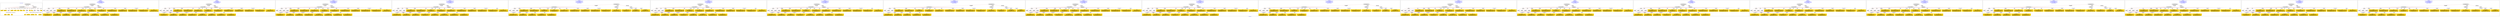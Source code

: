 digraph n0 {
fontcolor="blue"
remincross="true"
label="s06-npg.json"
subgraph cluster_0 {
label="1-correct model"
n2[style="filled",color="white",fillcolor="lightgray",label="CulturalHeritageObject1"];
n3[shape="plaintext",style="filled",fillcolor="gold",label="Copyright"];
n4[shape="plaintext",style="filled",fillcolor="gold",label="DateOfWork"];
n5[style="filled",color="white",fillcolor="lightgray",label="Person1"];
n6[shape="plaintext",style="filled",fillcolor="gold",label="Description"];
n7[shape="plaintext",style="filled",fillcolor="gold",label="Dimension"];
n8[shape="plaintext",style="filled",fillcolor="gold",label="Medium"];
n9[shape="plaintext",style="filled",fillcolor="gold",label="CreditLine"];
n10[shape="plaintext",style="filled",fillcolor="gold",label="Owner"];
n11[style="filled",color="white",fillcolor="lightgray",label="Concept2"];
n12[shape="plaintext",style="filled",fillcolor="gold",label="Title"];
n13[shape="plaintext",style="filled",fillcolor="gold",label="Ref"];
n14[style="filled",color="white",fillcolor="lightgray",label="Person2"];
n15[style="filled",color="white",fillcolor="lightgray",label="Concept1"];
n16[shape="plaintext",style="filled",fillcolor="gold",label="birthDate"];
n17[shape="plaintext",style="filled",fillcolor="gold",label="deathDate"];
n18[shape="plaintext",style="filled",fillcolor="gold",label="Artist"];
n19[shape="plaintext",style="filled",fillcolor="gold",label="sitterBirthDate"];
n20[shape="plaintext",style="filled",fillcolor="gold",label="sitterDeathDate"];
n21[shape="plaintext",style="filled",fillcolor="gold",label="values"];
n22[style="filled",color="white",fillcolor="lightgray",label="EuropeanaAggregation1"];
n23[style="filled",color="white",fillcolor="lightgray",label="WebResource1"];
n24[shape="plaintext",style="filled",fillcolor="gold",label="Image"];
n25[shape="plaintext",style="filled",fillcolor="gold",label="Classification"];
n26[shape="plaintext",style="filled",fillcolor="gold",label="values"];
}
subgraph cluster_1 {
label="candidate 0\nlink coherence:1.0\nnode coherence:1.0\nconfidence:0.574192831786327\nmapping score:0.6358420550398868\ncost:23.99937\n-precision:0.92-recall:0.92"
n28[style="filled",color="white",fillcolor="lightgray",label="CulturalHeritageObject1"];
n29[style="filled",color="white",fillcolor="lightgray",label="Person1"];
n30[style="filled",color="white",fillcolor="lightgray",label="Person2"];
n31[style="filled",color="white",fillcolor="lightgray",label="Concept1"];
n32[style="filled",color="white",fillcolor="lightgray",label="Concept2"];
n33[style="filled",color="white",fillcolor="lightgray",label="EuropeanaAggregation1"];
n34[style="filled",color="white",fillcolor="lightgray",label="WebResource1"];
n35[shape="plaintext",style="filled",fillcolor="gold",label="Image\n[WebResource,classLink,0.86]\n[Document,classLink,0.132]\n[CulturalHeritageObject,medium,0.005]\n[CulturalHeritageObject,description,0.002]"];
n36[shape="plaintext",style="filled",fillcolor="gold",label="Copyright\n[CulturalHeritageObject,rights,0.889]\n[CulturalHeritageObject,provenance,0.059]\n[Person,nameOfThePerson,0.03]\n[CulturalHeritageObject,description,0.022]"];
n37[shape="plaintext",style="filled",fillcolor="gold",label="values\n[Person,nameOfThePerson,0.501]\n[CulturalHeritageObject,provenance,0.208]\n[CulturalHeritageObject,title,0.17]\n[CulturalHeritageObject,description,0.121]"];
n38[shape="plaintext",style="filled",fillcolor="gold",label="sitterBirthDate\n[Person,dateOfBirth,0.436]\n[Person,dateOfDeath,0.373]\n[CulturalHeritageObject,created,0.13]\n[CulturalHeritageObject,title,0.061]"];
n39[shape="plaintext",style="filled",fillcolor="gold",label="Artist\n[Person,nameOfThePerson,0.57]\n[CulturalHeritageObject,provenance,0.188]\n[Document,classLink,0.13]\n[CulturalHeritageObject,title,0.113]"];
n40[shape="plaintext",style="filled",fillcolor="gold",label="CreditLine\n[CulturalHeritageObject,provenance,0.459]\n[CulturalHeritageObject,rightsHolder,0.334]\n[CulturalHeritageObject,description,0.106]\n[Person,biographicalInformation,0.101]"];
n41[shape="plaintext",style="filled",fillcolor="gold",label="Title\n[Person,nameOfThePerson,0.399]\n[CulturalHeritageObject,title,0.24]\n[CulturalHeritageObject,provenance,0.208]\n[CulturalHeritageObject,description,0.153]"];
n42[shape="plaintext",style="filled",fillcolor="gold",label="DateOfWork\n[CulturalHeritageObject,created,0.391]\n[Person,dateOfBirth,0.288]\n[Person,dateOfDeath,0.27]\n[CulturalHeritageObject,provenance,0.052]"];
n43[shape="plaintext",style="filled",fillcolor="gold",label="Medium\n[CulturalHeritageObject,medium,0.827]\n[CulturalHeritageObject,description,0.062]\n[Concept,prefLabel,0.057]\n[Person,biographicalInformation,0.054]"];
n44[shape="plaintext",style="filled",fillcolor="gold",label="Dimension\n[CulturalHeritageObject,extent,0.713]\n[CulturalHeritageObject,accessionNumber,0.12]\n[CulturalHeritageObject,description,0.085]\n[CulturalHeritageObject,medium,0.081]"];
n45[shape="plaintext",style="filled",fillcolor="gold",label="Description\n[Person,biographicalInformation,0.403]\n[CulturalHeritageObject,description,0.361]\n[CulturalHeritageObject,title,0.161]\n[CulturalHeritageObject,provenance,0.075]"];
n46[shape="plaintext",style="filled",fillcolor="gold",label="Owner\n[CulturalHeritageObject,rightsHolder,0.597]\n[CulturalHeritageObject,provenance,0.265]\n[Person,biographicalInformation,0.072]\n[CulturalHeritageObject,description,0.066]"];
n47[shape="plaintext",style="filled",fillcolor="gold",label="Ref\n[CulturalHeritageObject,accessionNumber,0.99]\n[CulturalHeritageObject,extent,0.004]\n[CulturalHeritageObject,provenance,0.003]\n[CulturalHeritageObject,title,0.003]"];
n48[shape="plaintext",style="filled",fillcolor="gold",label="birthDate\n[Person,dateOfBirth,0.437]\n[Person,dateOfDeath,0.334]\n[CulturalHeritageObject,created,0.161]\n[CulturalHeritageObject,title,0.067]"];
n49[shape="plaintext",style="filled",fillcolor="gold",label="values\n[Concept,prefLabel,0.579]\n[CulturalHeritageObject,description,0.211]\n[Person,biographicalInformation,0.112]\n[CulturalHeritageObject,title,0.097]"];
n50[shape="plaintext",style="filled",fillcolor="gold",label="deathDate\n[Person,dateOfDeath,0.436]\n[Person,dateOfBirth,0.314]\n[CulturalHeritageObject,created,0.181]\n[CulturalHeritageObject,title,0.07]"];
n51[shape="plaintext",style="filled",fillcolor="gold",label="sitterDeathDate\n[Person,dateOfDeath,0.446]\n[Person,dateOfBirth,0.344]\n[CulturalHeritageObject,created,0.148]\n[CulturalHeritageObject,description,0.062]"];
n52[shape="plaintext",style="filled",fillcolor="gold",label="Classification\n[Concept,prefLabel,0.604]\n[Person,biographicalInformation,0.202]\n[CulturalHeritageObject,description,0.116]\n[CulturalHeritageObject,title,0.079]"];
}
subgraph cluster_2 {
label="candidate 1\nlink coherence:1.0\nnode coherence:1.0\nconfidence:0.5650459609911828\nmapping score:0.632793098108172\ncost:23.99937\n-precision:0.83-recall:0.83"
n54[style="filled",color="white",fillcolor="lightgray",label="CulturalHeritageObject1"];
n55[style="filled",color="white",fillcolor="lightgray",label="Person1"];
n56[style="filled",color="white",fillcolor="lightgray",label="Person2"];
n57[style="filled",color="white",fillcolor="lightgray",label="Concept1"];
n58[style="filled",color="white",fillcolor="lightgray",label="Concept2"];
n59[style="filled",color="white",fillcolor="lightgray",label="EuropeanaAggregation1"];
n60[style="filled",color="white",fillcolor="lightgray",label="WebResource1"];
n61[shape="plaintext",style="filled",fillcolor="gold",label="Image\n[WebResource,classLink,0.86]\n[Document,classLink,0.132]\n[CulturalHeritageObject,medium,0.005]\n[CulturalHeritageObject,description,0.002]"];
n62[shape="plaintext",style="filled",fillcolor="gold",label="Copyright\n[CulturalHeritageObject,rights,0.889]\n[CulturalHeritageObject,provenance,0.059]\n[Person,nameOfThePerson,0.03]\n[CulturalHeritageObject,description,0.022]"];
n63[shape="plaintext",style="filled",fillcolor="gold",label="values\n[Person,nameOfThePerson,0.501]\n[CulturalHeritageObject,provenance,0.208]\n[CulturalHeritageObject,title,0.17]\n[CulturalHeritageObject,description,0.121]"];
n64[shape="plaintext",style="filled",fillcolor="gold",label="sitterDeathDate\n[Person,dateOfDeath,0.446]\n[Person,dateOfBirth,0.344]\n[CulturalHeritageObject,created,0.148]\n[CulturalHeritageObject,description,0.062]"];
n65[shape="plaintext",style="filled",fillcolor="gold",label="Artist\n[Person,nameOfThePerson,0.57]\n[CulturalHeritageObject,provenance,0.188]\n[Document,classLink,0.13]\n[CulturalHeritageObject,title,0.113]"];
n66[shape="plaintext",style="filled",fillcolor="gold",label="CreditLine\n[CulturalHeritageObject,provenance,0.459]\n[CulturalHeritageObject,rightsHolder,0.334]\n[CulturalHeritageObject,description,0.106]\n[Person,biographicalInformation,0.101]"];
n67[shape="plaintext",style="filled",fillcolor="gold",label="Title\n[Person,nameOfThePerson,0.399]\n[CulturalHeritageObject,title,0.24]\n[CulturalHeritageObject,provenance,0.208]\n[CulturalHeritageObject,description,0.153]"];
n68[shape="plaintext",style="filled",fillcolor="gold",label="DateOfWork\n[CulturalHeritageObject,created,0.391]\n[Person,dateOfBirth,0.288]\n[Person,dateOfDeath,0.27]\n[CulturalHeritageObject,provenance,0.052]"];
n69[shape="plaintext",style="filled",fillcolor="gold",label="Medium\n[CulturalHeritageObject,medium,0.827]\n[CulturalHeritageObject,description,0.062]\n[Concept,prefLabel,0.057]\n[Person,biographicalInformation,0.054]"];
n70[shape="plaintext",style="filled",fillcolor="gold",label="Dimension\n[CulturalHeritageObject,extent,0.713]\n[CulturalHeritageObject,accessionNumber,0.12]\n[CulturalHeritageObject,description,0.085]\n[CulturalHeritageObject,medium,0.081]"];
n71[shape="plaintext",style="filled",fillcolor="gold",label="Description\n[Person,biographicalInformation,0.403]\n[CulturalHeritageObject,description,0.361]\n[CulturalHeritageObject,title,0.161]\n[CulturalHeritageObject,provenance,0.075]"];
n72[shape="plaintext",style="filled",fillcolor="gold",label="Owner\n[CulturalHeritageObject,rightsHolder,0.597]\n[CulturalHeritageObject,provenance,0.265]\n[Person,biographicalInformation,0.072]\n[CulturalHeritageObject,description,0.066]"];
n73[shape="plaintext",style="filled",fillcolor="gold",label="Ref\n[CulturalHeritageObject,accessionNumber,0.99]\n[CulturalHeritageObject,extent,0.004]\n[CulturalHeritageObject,provenance,0.003]\n[CulturalHeritageObject,title,0.003]"];
n74[shape="plaintext",style="filled",fillcolor="gold",label="birthDate\n[Person,dateOfBirth,0.437]\n[Person,dateOfDeath,0.334]\n[CulturalHeritageObject,created,0.161]\n[CulturalHeritageObject,title,0.067]"];
n75[shape="plaintext",style="filled",fillcolor="gold",label="values\n[Concept,prefLabel,0.579]\n[CulturalHeritageObject,description,0.211]\n[Person,biographicalInformation,0.112]\n[CulturalHeritageObject,title,0.097]"];
n76[shape="plaintext",style="filled",fillcolor="gold",label="deathDate\n[Person,dateOfDeath,0.436]\n[Person,dateOfBirth,0.314]\n[CulturalHeritageObject,created,0.181]\n[CulturalHeritageObject,title,0.07]"];
n77[shape="plaintext",style="filled",fillcolor="gold",label="sitterBirthDate\n[Person,dateOfBirth,0.436]\n[Person,dateOfDeath,0.373]\n[CulturalHeritageObject,created,0.13]\n[CulturalHeritageObject,title,0.061]"];
n78[shape="plaintext",style="filled",fillcolor="gold",label="Classification\n[Concept,prefLabel,0.604]\n[Person,biographicalInformation,0.202]\n[CulturalHeritageObject,description,0.116]\n[CulturalHeritageObject,title,0.079]"];
}
subgraph cluster_3 {
label="candidate 10\nlink coherence:0.9583333333333334\nnode coherence:1.0\nconfidence:0.5650459609911828\nmapping score:0.632793098108172\ncost:123.009542\n-precision:0.83-recall:0.83"
n80[style="filled",color="white",fillcolor="lightgray",label="CulturalHeritageObject1"];
n81[style="filled",color="white",fillcolor="lightgray",label="Person1"];
n82[style="filled",color="white",fillcolor="lightgray",label="Person2"];
n83[style="filled",color="white",fillcolor="lightgray",label="Concept1"];
n84[style="filled",color="white",fillcolor="lightgray",label="Concept2"];
n85[style="filled",color="white",fillcolor="lightgray",label="EuropeanaAggregation1"];
n86[style="filled",color="white",fillcolor="lightgray",label="WebResource1"];
n87[shape="plaintext",style="filled",fillcolor="gold",label="Image\n[WebResource,classLink,0.86]\n[Document,classLink,0.132]\n[CulturalHeritageObject,medium,0.005]\n[CulturalHeritageObject,description,0.002]"];
n88[shape="plaintext",style="filled",fillcolor="gold",label="Copyright\n[CulturalHeritageObject,rights,0.889]\n[CulturalHeritageObject,provenance,0.059]\n[Person,nameOfThePerson,0.03]\n[CulturalHeritageObject,description,0.022]"];
n89[shape="plaintext",style="filled",fillcolor="gold",label="values\n[Person,nameOfThePerson,0.501]\n[CulturalHeritageObject,provenance,0.208]\n[CulturalHeritageObject,title,0.17]\n[CulturalHeritageObject,description,0.121]"];
n90[shape="plaintext",style="filled",fillcolor="gold",label="sitterDeathDate\n[Person,dateOfDeath,0.446]\n[Person,dateOfBirth,0.344]\n[CulturalHeritageObject,created,0.148]\n[CulturalHeritageObject,description,0.062]"];
n91[shape="plaintext",style="filled",fillcolor="gold",label="Artist\n[Person,nameOfThePerson,0.57]\n[CulturalHeritageObject,provenance,0.188]\n[Document,classLink,0.13]\n[CulturalHeritageObject,title,0.113]"];
n92[shape="plaintext",style="filled",fillcolor="gold",label="CreditLine\n[CulturalHeritageObject,provenance,0.459]\n[CulturalHeritageObject,rightsHolder,0.334]\n[CulturalHeritageObject,description,0.106]\n[Person,biographicalInformation,0.101]"];
n93[shape="plaintext",style="filled",fillcolor="gold",label="Title\n[Person,nameOfThePerson,0.399]\n[CulturalHeritageObject,title,0.24]\n[CulturalHeritageObject,provenance,0.208]\n[CulturalHeritageObject,description,0.153]"];
n94[shape="plaintext",style="filled",fillcolor="gold",label="DateOfWork\n[CulturalHeritageObject,created,0.391]\n[Person,dateOfBirth,0.288]\n[Person,dateOfDeath,0.27]\n[CulturalHeritageObject,provenance,0.052]"];
n95[shape="plaintext",style="filled",fillcolor="gold",label="Medium\n[CulturalHeritageObject,medium,0.827]\n[CulturalHeritageObject,description,0.062]\n[Concept,prefLabel,0.057]\n[Person,biographicalInformation,0.054]"];
n96[shape="plaintext",style="filled",fillcolor="gold",label="Dimension\n[CulturalHeritageObject,extent,0.713]\n[CulturalHeritageObject,accessionNumber,0.12]\n[CulturalHeritageObject,description,0.085]\n[CulturalHeritageObject,medium,0.081]"];
n97[shape="plaintext",style="filled",fillcolor="gold",label="Description\n[Person,biographicalInformation,0.403]\n[CulturalHeritageObject,description,0.361]\n[CulturalHeritageObject,title,0.161]\n[CulturalHeritageObject,provenance,0.075]"];
n98[shape="plaintext",style="filled",fillcolor="gold",label="Owner\n[CulturalHeritageObject,rightsHolder,0.597]\n[CulturalHeritageObject,provenance,0.265]\n[Person,biographicalInformation,0.072]\n[CulturalHeritageObject,description,0.066]"];
n99[shape="plaintext",style="filled",fillcolor="gold",label="Ref\n[CulturalHeritageObject,accessionNumber,0.99]\n[CulturalHeritageObject,extent,0.004]\n[CulturalHeritageObject,provenance,0.003]\n[CulturalHeritageObject,title,0.003]"];
n100[shape="plaintext",style="filled",fillcolor="gold",label="birthDate\n[Person,dateOfBirth,0.437]\n[Person,dateOfDeath,0.334]\n[CulturalHeritageObject,created,0.161]\n[CulturalHeritageObject,title,0.067]"];
n101[shape="plaintext",style="filled",fillcolor="gold",label="values\n[Concept,prefLabel,0.579]\n[CulturalHeritageObject,description,0.211]\n[Person,biographicalInformation,0.112]\n[CulturalHeritageObject,title,0.097]"];
n102[shape="plaintext",style="filled",fillcolor="gold",label="deathDate\n[Person,dateOfDeath,0.436]\n[Person,dateOfBirth,0.314]\n[CulturalHeritageObject,created,0.181]\n[CulturalHeritageObject,title,0.07]"];
n103[shape="plaintext",style="filled",fillcolor="gold",label="sitterBirthDate\n[Person,dateOfBirth,0.436]\n[Person,dateOfDeath,0.373]\n[CulturalHeritageObject,created,0.13]\n[CulturalHeritageObject,title,0.061]"];
n104[shape="plaintext",style="filled",fillcolor="gold",label="Classification\n[Concept,prefLabel,0.604]\n[Person,biographicalInformation,0.202]\n[CulturalHeritageObject,description,0.116]\n[CulturalHeritageObject,title,0.079]"];
}
subgraph cluster_4 {
label="candidate 11\nlink coherence:0.9583333333333334\nnode coherence:1.0\nconfidence:0.5645977677206531\nmapping score:0.6326437003513288\ncost:23.99937\n-precision:0.83-recall:0.83"
n106[style="filled",color="white",fillcolor="lightgray",label="CulturalHeritageObject1"];
n107[style="filled",color="white",fillcolor="lightgray",label="Person1"];
n108[style="filled",color="white",fillcolor="lightgray",label="Person2"];
n109[style="filled",color="white",fillcolor="lightgray",label="Concept1"];
n110[style="filled",color="white",fillcolor="lightgray",label="Concept2"];
n111[style="filled",color="white",fillcolor="lightgray",label="EuropeanaAggregation1"];
n112[style="filled",color="white",fillcolor="lightgray",label="WebResource1"];
n113[shape="plaintext",style="filled",fillcolor="gold",label="Image\n[WebResource,classLink,0.86]\n[Document,classLink,0.132]\n[CulturalHeritageObject,medium,0.005]\n[CulturalHeritageObject,description,0.002]"];
n114[shape="plaintext",style="filled",fillcolor="gold",label="Copyright\n[CulturalHeritageObject,rights,0.889]\n[CulturalHeritageObject,provenance,0.059]\n[Person,nameOfThePerson,0.03]\n[CulturalHeritageObject,description,0.022]"];
n115[shape="plaintext",style="filled",fillcolor="gold",label="Artist\n[Person,nameOfThePerson,0.57]\n[CulturalHeritageObject,provenance,0.188]\n[Document,classLink,0.13]\n[CulturalHeritageObject,title,0.113]"];
n116[shape="plaintext",style="filled",fillcolor="gold",label="sitterBirthDate\n[Person,dateOfBirth,0.436]\n[Person,dateOfDeath,0.373]\n[CulturalHeritageObject,created,0.13]\n[CulturalHeritageObject,title,0.061]"];
n117[shape="plaintext",style="filled",fillcolor="gold",label="Title\n[Person,nameOfThePerson,0.399]\n[CulturalHeritageObject,title,0.24]\n[CulturalHeritageObject,provenance,0.208]\n[CulturalHeritageObject,description,0.153]"];
n118[shape="plaintext",style="filled",fillcolor="gold",label="CreditLine\n[CulturalHeritageObject,provenance,0.459]\n[CulturalHeritageObject,rightsHolder,0.334]\n[CulturalHeritageObject,description,0.106]\n[Person,biographicalInformation,0.101]"];
n119[shape="plaintext",style="filled",fillcolor="gold",label="DateOfWork\n[CulturalHeritageObject,created,0.391]\n[Person,dateOfBirth,0.288]\n[Person,dateOfDeath,0.27]\n[CulturalHeritageObject,provenance,0.052]"];
n120[shape="plaintext",style="filled",fillcolor="gold",label="Medium\n[CulturalHeritageObject,medium,0.827]\n[CulturalHeritageObject,description,0.062]\n[Concept,prefLabel,0.057]\n[Person,biographicalInformation,0.054]"];
n121[shape="plaintext",style="filled",fillcolor="gold",label="values\n[Person,nameOfThePerson,0.501]\n[CulturalHeritageObject,provenance,0.208]\n[CulturalHeritageObject,title,0.17]\n[CulturalHeritageObject,description,0.121]"];
n122[shape="plaintext",style="filled",fillcolor="gold",label="Dimension\n[CulturalHeritageObject,extent,0.713]\n[CulturalHeritageObject,accessionNumber,0.12]\n[CulturalHeritageObject,description,0.085]\n[CulturalHeritageObject,medium,0.081]"];
n123[shape="plaintext",style="filled",fillcolor="gold",label="Description\n[Person,biographicalInformation,0.403]\n[CulturalHeritageObject,description,0.361]\n[CulturalHeritageObject,title,0.161]\n[CulturalHeritageObject,provenance,0.075]"];
n124[shape="plaintext",style="filled",fillcolor="gold",label="Owner\n[CulturalHeritageObject,rightsHolder,0.597]\n[CulturalHeritageObject,provenance,0.265]\n[Person,biographicalInformation,0.072]\n[CulturalHeritageObject,description,0.066]"];
n125[shape="plaintext",style="filled",fillcolor="gold",label="Ref\n[CulturalHeritageObject,accessionNumber,0.99]\n[CulturalHeritageObject,extent,0.004]\n[CulturalHeritageObject,provenance,0.003]\n[CulturalHeritageObject,title,0.003]"];
n126[shape="plaintext",style="filled",fillcolor="gold",label="birthDate\n[Person,dateOfBirth,0.437]\n[Person,dateOfDeath,0.334]\n[CulturalHeritageObject,created,0.161]\n[CulturalHeritageObject,title,0.067]"];
n127[shape="plaintext",style="filled",fillcolor="gold",label="values\n[Concept,prefLabel,0.579]\n[CulturalHeritageObject,description,0.211]\n[Person,biographicalInformation,0.112]\n[CulturalHeritageObject,title,0.097]"];
n128[shape="plaintext",style="filled",fillcolor="gold",label="deathDate\n[Person,dateOfDeath,0.436]\n[Person,dateOfBirth,0.314]\n[CulturalHeritageObject,created,0.181]\n[CulturalHeritageObject,title,0.07]"];
n129[shape="plaintext",style="filled",fillcolor="gold",label="sitterDeathDate\n[Person,dateOfDeath,0.446]\n[Person,dateOfBirth,0.344]\n[CulturalHeritageObject,created,0.148]\n[CulturalHeritageObject,description,0.062]"];
n130[shape="plaintext",style="filled",fillcolor="gold",label="Classification\n[Concept,prefLabel,0.604]\n[Person,biographicalInformation,0.202]\n[CulturalHeritageObject,description,0.116]\n[CulturalHeritageObject,title,0.079]"];
}
subgraph cluster_5 {
label="candidate 12\nlink coherence:0.9583333333333334\nnode coherence:1.0\nconfidence:0.5645977677206531\nmapping score:0.6326437003513288\ncost:123.009372\n-precision:0.75-recall:0.75"
n132[style="filled",color="white",fillcolor="lightgray",label="CulturalHeritageObject1"];
n133[style="filled",color="white",fillcolor="lightgray",label="Person1"];
n134[style="filled",color="white",fillcolor="lightgray",label="Concept1"];
n135[style="filled",color="white",fillcolor="lightgray",label="Concept2"];
n136[style="filled",color="white",fillcolor="lightgray",label="EuropeanaAggregation1"];
n137[style="filled",color="white",fillcolor="lightgray",label="WebResource1"];
n138[style="filled",color="white",fillcolor="lightgray",label="Person2"];
n139[shape="plaintext",style="filled",fillcolor="gold",label="Image\n[WebResource,classLink,0.86]\n[Document,classLink,0.132]\n[CulturalHeritageObject,medium,0.005]\n[CulturalHeritageObject,description,0.002]"];
n140[shape="plaintext",style="filled",fillcolor="gold",label="Copyright\n[CulturalHeritageObject,rights,0.889]\n[CulturalHeritageObject,provenance,0.059]\n[Person,nameOfThePerson,0.03]\n[CulturalHeritageObject,description,0.022]"];
n141[shape="plaintext",style="filled",fillcolor="gold",label="Artist\n[Person,nameOfThePerson,0.57]\n[CulturalHeritageObject,provenance,0.188]\n[Document,classLink,0.13]\n[CulturalHeritageObject,title,0.113]"];
n142[shape="plaintext",style="filled",fillcolor="gold",label="sitterBirthDate\n[Person,dateOfBirth,0.436]\n[Person,dateOfDeath,0.373]\n[CulturalHeritageObject,created,0.13]\n[CulturalHeritageObject,title,0.061]"];
n143[shape="plaintext",style="filled",fillcolor="gold",label="Title\n[Person,nameOfThePerson,0.399]\n[CulturalHeritageObject,title,0.24]\n[CulturalHeritageObject,provenance,0.208]\n[CulturalHeritageObject,description,0.153]"];
n144[shape="plaintext",style="filled",fillcolor="gold",label="CreditLine\n[CulturalHeritageObject,provenance,0.459]\n[CulturalHeritageObject,rightsHolder,0.334]\n[CulturalHeritageObject,description,0.106]\n[Person,biographicalInformation,0.101]"];
n145[shape="plaintext",style="filled",fillcolor="gold",label="DateOfWork\n[CulturalHeritageObject,created,0.391]\n[Person,dateOfBirth,0.288]\n[Person,dateOfDeath,0.27]\n[CulturalHeritageObject,provenance,0.052]"];
n146[shape="plaintext",style="filled",fillcolor="gold",label="Medium\n[CulturalHeritageObject,medium,0.827]\n[CulturalHeritageObject,description,0.062]\n[Concept,prefLabel,0.057]\n[Person,biographicalInformation,0.054]"];
n147[shape="plaintext",style="filled",fillcolor="gold",label="values\n[Person,nameOfThePerson,0.501]\n[CulturalHeritageObject,provenance,0.208]\n[CulturalHeritageObject,title,0.17]\n[CulturalHeritageObject,description,0.121]"];
n148[shape="plaintext",style="filled",fillcolor="gold",label="Dimension\n[CulturalHeritageObject,extent,0.713]\n[CulturalHeritageObject,accessionNumber,0.12]\n[CulturalHeritageObject,description,0.085]\n[CulturalHeritageObject,medium,0.081]"];
n149[shape="plaintext",style="filled",fillcolor="gold",label="Description\n[Person,biographicalInformation,0.403]\n[CulturalHeritageObject,description,0.361]\n[CulturalHeritageObject,title,0.161]\n[CulturalHeritageObject,provenance,0.075]"];
n150[shape="plaintext",style="filled",fillcolor="gold",label="Owner\n[CulturalHeritageObject,rightsHolder,0.597]\n[CulturalHeritageObject,provenance,0.265]\n[Person,biographicalInformation,0.072]\n[CulturalHeritageObject,description,0.066]"];
n151[shape="plaintext",style="filled",fillcolor="gold",label="Ref\n[CulturalHeritageObject,accessionNumber,0.99]\n[CulturalHeritageObject,extent,0.004]\n[CulturalHeritageObject,provenance,0.003]\n[CulturalHeritageObject,title,0.003]"];
n152[shape="plaintext",style="filled",fillcolor="gold",label="birthDate\n[Person,dateOfBirth,0.437]\n[Person,dateOfDeath,0.334]\n[CulturalHeritageObject,created,0.161]\n[CulturalHeritageObject,title,0.067]"];
n153[shape="plaintext",style="filled",fillcolor="gold",label="values\n[Concept,prefLabel,0.579]\n[CulturalHeritageObject,description,0.211]\n[Person,biographicalInformation,0.112]\n[CulturalHeritageObject,title,0.097]"];
n154[shape="plaintext",style="filled",fillcolor="gold",label="deathDate\n[Person,dateOfDeath,0.436]\n[Person,dateOfBirth,0.314]\n[CulturalHeritageObject,created,0.181]\n[CulturalHeritageObject,title,0.07]"];
n155[shape="plaintext",style="filled",fillcolor="gold",label="sitterDeathDate\n[Person,dateOfDeath,0.446]\n[Person,dateOfBirth,0.344]\n[CulturalHeritageObject,created,0.148]\n[CulturalHeritageObject,description,0.062]"];
n156[shape="plaintext",style="filled",fillcolor="gold",label="Classification\n[Concept,prefLabel,0.604]\n[Person,biographicalInformation,0.202]\n[CulturalHeritageObject,description,0.116]\n[CulturalHeritageObject,title,0.079]"];
}
subgraph cluster_6 {
label="candidate 13\nlink coherence:0.9583333333333334\nnode coherence:1.0\nconfidence:0.5645977677206531\nmapping score:0.6326437003513288\ncost:123.009542\n-precision:0.79-recall:0.79"
n158[style="filled",color="white",fillcolor="lightgray",label="CulturalHeritageObject1"];
n159[style="filled",color="white",fillcolor="lightgray",label="Person1"];
n160[style="filled",color="white",fillcolor="lightgray",label="Person2"];
n161[style="filled",color="white",fillcolor="lightgray",label="Concept1"];
n162[style="filled",color="white",fillcolor="lightgray",label="Concept2"];
n163[style="filled",color="white",fillcolor="lightgray",label="EuropeanaAggregation1"];
n164[style="filled",color="white",fillcolor="lightgray",label="WebResource1"];
n165[shape="plaintext",style="filled",fillcolor="gold",label="Image\n[WebResource,classLink,0.86]\n[Document,classLink,0.132]\n[CulturalHeritageObject,medium,0.005]\n[CulturalHeritageObject,description,0.002]"];
n166[shape="plaintext",style="filled",fillcolor="gold",label="Copyright\n[CulturalHeritageObject,rights,0.889]\n[CulturalHeritageObject,provenance,0.059]\n[Person,nameOfThePerson,0.03]\n[CulturalHeritageObject,description,0.022]"];
n167[shape="plaintext",style="filled",fillcolor="gold",label="Artist\n[Person,nameOfThePerson,0.57]\n[CulturalHeritageObject,provenance,0.188]\n[Document,classLink,0.13]\n[CulturalHeritageObject,title,0.113]"];
n168[shape="plaintext",style="filled",fillcolor="gold",label="sitterBirthDate\n[Person,dateOfBirth,0.436]\n[Person,dateOfDeath,0.373]\n[CulturalHeritageObject,created,0.13]\n[CulturalHeritageObject,title,0.061]"];
n169[shape="plaintext",style="filled",fillcolor="gold",label="Title\n[Person,nameOfThePerson,0.399]\n[CulturalHeritageObject,title,0.24]\n[CulturalHeritageObject,provenance,0.208]\n[CulturalHeritageObject,description,0.153]"];
n170[shape="plaintext",style="filled",fillcolor="gold",label="CreditLine\n[CulturalHeritageObject,provenance,0.459]\n[CulturalHeritageObject,rightsHolder,0.334]\n[CulturalHeritageObject,description,0.106]\n[Person,biographicalInformation,0.101]"];
n171[shape="plaintext",style="filled",fillcolor="gold",label="DateOfWork\n[CulturalHeritageObject,created,0.391]\n[Person,dateOfBirth,0.288]\n[Person,dateOfDeath,0.27]\n[CulturalHeritageObject,provenance,0.052]"];
n172[shape="plaintext",style="filled",fillcolor="gold",label="Medium\n[CulturalHeritageObject,medium,0.827]\n[CulturalHeritageObject,description,0.062]\n[Concept,prefLabel,0.057]\n[Person,biographicalInformation,0.054]"];
n173[shape="plaintext",style="filled",fillcolor="gold",label="values\n[Person,nameOfThePerson,0.501]\n[CulturalHeritageObject,provenance,0.208]\n[CulturalHeritageObject,title,0.17]\n[CulturalHeritageObject,description,0.121]"];
n174[shape="plaintext",style="filled",fillcolor="gold",label="Dimension\n[CulturalHeritageObject,extent,0.713]\n[CulturalHeritageObject,accessionNumber,0.12]\n[CulturalHeritageObject,description,0.085]\n[CulturalHeritageObject,medium,0.081]"];
n175[shape="plaintext",style="filled",fillcolor="gold",label="Description\n[Person,biographicalInformation,0.403]\n[CulturalHeritageObject,description,0.361]\n[CulturalHeritageObject,title,0.161]\n[CulturalHeritageObject,provenance,0.075]"];
n176[shape="plaintext",style="filled",fillcolor="gold",label="Owner\n[CulturalHeritageObject,rightsHolder,0.597]\n[CulturalHeritageObject,provenance,0.265]\n[Person,biographicalInformation,0.072]\n[CulturalHeritageObject,description,0.066]"];
n177[shape="plaintext",style="filled",fillcolor="gold",label="Ref\n[CulturalHeritageObject,accessionNumber,0.99]\n[CulturalHeritageObject,extent,0.004]\n[CulturalHeritageObject,provenance,0.003]\n[CulturalHeritageObject,title,0.003]"];
n178[shape="plaintext",style="filled",fillcolor="gold",label="birthDate\n[Person,dateOfBirth,0.437]\n[Person,dateOfDeath,0.334]\n[CulturalHeritageObject,created,0.161]\n[CulturalHeritageObject,title,0.067]"];
n179[shape="plaintext",style="filled",fillcolor="gold",label="values\n[Concept,prefLabel,0.579]\n[CulturalHeritageObject,description,0.211]\n[Person,biographicalInformation,0.112]\n[CulturalHeritageObject,title,0.097]"];
n180[shape="plaintext",style="filled",fillcolor="gold",label="deathDate\n[Person,dateOfDeath,0.436]\n[Person,dateOfBirth,0.314]\n[CulturalHeritageObject,created,0.181]\n[CulturalHeritageObject,title,0.07]"];
n181[shape="plaintext",style="filled",fillcolor="gold",label="sitterDeathDate\n[Person,dateOfDeath,0.446]\n[Person,dateOfBirth,0.344]\n[CulturalHeritageObject,created,0.148]\n[CulturalHeritageObject,description,0.062]"];
n182[shape="plaintext",style="filled",fillcolor="gold",label="Classification\n[Concept,prefLabel,0.604]\n[Person,biographicalInformation,0.202]\n[CulturalHeritageObject,description,0.116]\n[CulturalHeritageObject,title,0.079]"];
}
subgraph cluster_7 {
label="candidate 14\nlink coherence:0.9583333333333334\nnode coherence:1.0\nconfidence:0.5554508969255089\nmapping score:0.6295947434196141\ncost:23.99937\n-precision:0.75-recall:0.75"
n184[style="filled",color="white",fillcolor="lightgray",label="CulturalHeritageObject1"];
n185[style="filled",color="white",fillcolor="lightgray",label="Person1"];
n186[style="filled",color="white",fillcolor="lightgray",label="Person2"];
n187[style="filled",color="white",fillcolor="lightgray",label="Concept1"];
n188[style="filled",color="white",fillcolor="lightgray",label="Concept2"];
n189[style="filled",color="white",fillcolor="lightgray",label="EuropeanaAggregation1"];
n190[style="filled",color="white",fillcolor="lightgray",label="WebResource1"];
n191[shape="plaintext",style="filled",fillcolor="gold",label="Image\n[WebResource,classLink,0.86]\n[Document,classLink,0.132]\n[CulturalHeritageObject,medium,0.005]\n[CulturalHeritageObject,description,0.002]"];
n192[shape="plaintext",style="filled",fillcolor="gold",label="Copyright\n[CulturalHeritageObject,rights,0.889]\n[CulturalHeritageObject,provenance,0.059]\n[Person,nameOfThePerson,0.03]\n[CulturalHeritageObject,description,0.022]"];
n193[shape="plaintext",style="filled",fillcolor="gold",label="Artist\n[Person,nameOfThePerson,0.57]\n[CulturalHeritageObject,provenance,0.188]\n[Document,classLink,0.13]\n[CulturalHeritageObject,title,0.113]"];
n194[shape="plaintext",style="filled",fillcolor="gold",label="sitterDeathDate\n[Person,dateOfDeath,0.446]\n[Person,dateOfBirth,0.344]\n[CulturalHeritageObject,created,0.148]\n[CulturalHeritageObject,description,0.062]"];
n195[shape="plaintext",style="filled",fillcolor="gold",label="Title\n[Person,nameOfThePerson,0.399]\n[CulturalHeritageObject,title,0.24]\n[CulturalHeritageObject,provenance,0.208]\n[CulturalHeritageObject,description,0.153]"];
n196[shape="plaintext",style="filled",fillcolor="gold",label="CreditLine\n[CulturalHeritageObject,provenance,0.459]\n[CulturalHeritageObject,rightsHolder,0.334]\n[CulturalHeritageObject,description,0.106]\n[Person,biographicalInformation,0.101]"];
n197[shape="plaintext",style="filled",fillcolor="gold",label="DateOfWork\n[CulturalHeritageObject,created,0.391]\n[Person,dateOfBirth,0.288]\n[Person,dateOfDeath,0.27]\n[CulturalHeritageObject,provenance,0.052]"];
n198[shape="plaintext",style="filled",fillcolor="gold",label="Medium\n[CulturalHeritageObject,medium,0.827]\n[CulturalHeritageObject,description,0.062]\n[Concept,prefLabel,0.057]\n[Person,biographicalInformation,0.054]"];
n199[shape="plaintext",style="filled",fillcolor="gold",label="values\n[Person,nameOfThePerson,0.501]\n[CulturalHeritageObject,provenance,0.208]\n[CulturalHeritageObject,title,0.17]\n[CulturalHeritageObject,description,0.121]"];
n200[shape="plaintext",style="filled",fillcolor="gold",label="Dimension\n[CulturalHeritageObject,extent,0.713]\n[CulturalHeritageObject,accessionNumber,0.12]\n[CulturalHeritageObject,description,0.085]\n[CulturalHeritageObject,medium,0.081]"];
n201[shape="plaintext",style="filled",fillcolor="gold",label="Description\n[Person,biographicalInformation,0.403]\n[CulturalHeritageObject,description,0.361]\n[CulturalHeritageObject,title,0.161]\n[CulturalHeritageObject,provenance,0.075]"];
n202[shape="plaintext",style="filled",fillcolor="gold",label="Owner\n[CulturalHeritageObject,rightsHolder,0.597]\n[CulturalHeritageObject,provenance,0.265]\n[Person,biographicalInformation,0.072]\n[CulturalHeritageObject,description,0.066]"];
n203[shape="plaintext",style="filled",fillcolor="gold",label="Ref\n[CulturalHeritageObject,accessionNumber,0.99]\n[CulturalHeritageObject,extent,0.004]\n[CulturalHeritageObject,provenance,0.003]\n[CulturalHeritageObject,title,0.003]"];
n204[shape="plaintext",style="filled",fillcolor="gold",label="birthDate\n[Person,dateOfBirth,0.437]\n[Person,dateOfDeath,0.334]\n[CulturalHeritageObject,created,0.161]\n[CulturalHeritageObject,title,0.067]"];
n205[shape="plaintext",style="filled",fillcolor="gold",label="values\n[Concept,prefLabel,0.579]\n[CulturalHeritageObject,description,0.211]\n[Person,biographicalInformation,0.112]\n[CulturalHeritageObject,title,0.097]"];
n206[shape="plaintext",style="filled",fillcolor="gold",label="deathDate\n[Person,dateOfDeath,0.436]\n[Person,dateOfBirth,0.314]\n[CulturalHeritageObject,created,0.181]\n[CulturalHeritageObject,title,0.07]"];
n207[shape="plaintext",style="filled",fillcolor="gold",label="sitterBirthDate\n[Person,dateOfBirth,0.436]\n[Person,dateOfDeath,0.373]\n[CulturalHeritageObject,created,0.13]\n[CulturalHeritageObject,title,0.061]"];
n208[shape="plaintext",style="filled",fillcolor="gold",label="Classification\n[Concept,prefLabel,0.604]\n[Person,biographicalInformation,0.202]\n[CulturalHeritageObject,description,0.116]\n[CulturalHeritageObject,title,0.079]"];
}
subgraph cluster_8 {
label="candidate 15\nlink coherence:0.9583333333333334\nnode coherence:1.0\nconfidence:0.5554508969255089\nmapping score:0.6295947434196141\ncost:123.009372\n-precision:0.67-recall:0.67"
n210[style="filled",color="white",fillcolor="lightgray",label="CulturalHeritageObject1"];
n211[style="filled",color="white",fillcolor="lightgray",label="Person1"];
n212[style="filled",color="white",fillcolor="lightgray",label="Concept1"];
n213[style="filled",color="white",fillcolor="lightgray",label="Concept2"];
n214[style="filled",color="white",fillcolor="lightgray",label="EuropeanaAggregation1"];
n215[style="filled",color="white",fillcolor="lightgray",label="WebResource1"];
n216[style="filled",color="white",fillcolor="lightgray",label="Person2"];
n217[shape="plaintext",style="filled",fillcolor="gold",label="Image\n[WebResource,classLink,0.86]\n[Document,classLink,0.132]\n[CulturalHeritageObject,medium,0.005]\n[CulturalHeritageObject,description,0.002]"];
n218[shape="plaintext",style="filled",fillcolor="gold",label="Copyright\n[CulturalHeritageObject,rights,0.889]\n[CulturalHeritageObject,provenance,0.059]\n[Person,nameOfThePerson,0.03]\n[CulturalHeritageObject,description,0.022]"];
n219[shape="plaintext",style="filled",fillcolor="gold",label="Artist\n[Person,nameOfThePerson,0.57]\n[CulturalHeritageObject,provenance,0.188]\n[Document,classLink,0.13]\n[CulturalHeritageObject,title,0.113]"];
n220[shape="plaintext",style="filled",fillcolor="gold",label="sitterDeathDate\n[Person,dateOfDeath,0.446]\n[Person,dateOfBirth,0.344]\n[CulturalHeritageObject,created,0.148]\n[CulturalHeritageObject,description,0.062]"];
n221[shape="plaintext",style="filled",fillcolor="gold",label="Title\n[Person,nameOfThePerson,0.399]\n[CulturalHeritageObject,title,0.24]\n[CulturalHeritageObject,provenance,0.208]\n[CulturalHeritageObject,description,0.153]"];
n222[shape="plaintext",style="filled",fillcolor="gold",label="CreditLine\n[CulturalHeritageObject,provenance,0.459]\n[CulturalHeritageObject,rightsHolder,0.334]\n[CulturalHeritageObject,description,0.106]\n[Person,biographicalInformation,0.101]"];
n223[shape="plaintext",style="filled",fillcolor="gold",label="DateOfWork\n[CulturalHeritageObject,created,0.391]\n[Person,dateOfBirth,0.288]\n[Person,dateOfDeath,0.27]\n[CulturalHeritageObject,provenance,0.052]"];
n224[shape="plaintext",style="filled",fillcolor="gold",label="Medium\n[CulturalHeritageObject,medium,0.827]\n[CulturalHeritageObject,description,0.062]\n[Concept,prefLabel,0.057]\n[Person,biographicalInformation,0.054]"];
n225[shape="plaintext",style="filled",fillcolor="gold",label="values\n[Person,nameOfThePerson,0.501]\n[CulturalHeritageObject,provenance,0.208]\n[CulturalHeritageObject,title,0.17]\n[CulturalHeritageObject,description,0.121]"];
n226[shape="plaintext",style="filled",fillcolor="gold",label="Dimension\n[CulturalHeritageObject,extent,0.713]\n[CulturalHeritageObject,accessionNumber,0.12]\n[CulturalHeritageObject,description,0.085]\n[CulturalHeritageObject,medium,0.081]"];
n227[shape="plaintext",style="filled",fillcolor="gold",label="Description\n[Person,biographicalInformation,0.403]\n[CulturalHeritageObject,description,0.361]\n[CulturalHeritageObject,title,0.161]\n[CulturalHeritageObject,provenance,0.075]"];
n228[shape="plaintext",style="filled",fillcolor="gold",label="Owner\n[CulturalHeritageObject,rightsHolder,0.597]\n[CulturalHeritageObject,provenance,0.265]\n[Person,biographicalInformation,0.072]\n[CulturalHeritageObject,description,0.066]"];
n229[shape="plaintext",style="filled",fillcolor="gold",label="Ref\n[CulturalHeritageObject,accessionNumber,0.99]\n[CulturalHeritageObject,extent,0.004]\n[CulturalHeritageObject,provenance,0.003]\n[CulturalHeritageObject,title,0.003]"];
n230[shape="plaintext",style="filled",fillcolor="gold",label="birthDate\n[Person,dateOfBirth,0.437]\n[Person,dateOfDeath,0.334]\n[CulturalHeritageObject,created,0.161]\n[CulturalHeritageObject,title,0.067]"];
n231[shape="plaintext",style="filled",fillcolor="gold",label="values\n[Concept,prefLabel,0.579]\n[CulturalHeritageObject,description,0.211]\n[Person,biographicalInformation,0.112]\n[CulturalHeritageObject,title,0.097]"];
n232[shape="plaintext",style="filled",fillcolor="gold",label="deathDate\n[Person,dateOfDeath,0.436]\n[Person,dateOfBirth,0.314]\n[CulturalHeritageObject,created,0.181]\n[CulturalHeritageObject,title,0.07]"];
n233[shape="plaintext",style="filled",fillcolor="gold",label="sitterBirthDate\n[Person,dateOfBirth,0.436]\n[Person,dateOfDeath,0.373]\n[CulturalHeritageObject,created,0.13]\n[CulturalHeritageObject,title,0.061]"];
n234[shape="plaintext",style="filled",fillcolor="gold",label="Classification\n[Concept,prefLabel,0.604]\n[Person,biographicalInformation,0.202]\n[CulturalHeritageObject,description,0.116]\n[CulturalHeritageObject,title,0.079]"];
}
subgraph cluster_9 {
label="candidate 16\nlink coherence:0.9583333333333334\nnode coherence:1.0\nconfidence:0.5554508969255089\nmapping score:0.6295947434196141\ncost:123.009542\n-precision:0.71-recall:0.71"
n236[style="filled",color="white",fillcolor="lightgray",label="CulturalHeritageObject1"];
n237[style="filled",color="white",fillcolor="lightgray",label="Person1"];
n238[style="filled",color="white",fillcolor="lightgray",label="Person2"];
n239[style="filled",color="white",fillcolor="lightgray",label="Concept1"];
n240[style="filled",color="white",fillcolor="lightgray",label="Concept2"];
n241[style="filled",color="white",fillcolor="lightgray",label="EuropeanaAggregation1"];
n242[style="filled",color="white",fillcolor="lightgray",label="WebResource1"];
n243[shape="plaintext",style="filled",fillcolor="gold",label="Image\n[WebResource,classLink,0.86]\n[Document,classLink,0.132]\n[CulturalHeritageObject,medium,0.005]\n[CulturalHeritageObject,description,0.002]"];
n244[shape="plaintext",style="filled",fillcolor="gold",label="Copyright\n[CulturalHeritageObject,rights,0.889]\n[CulturalHeritageObject,provenance,0.059]\n[Person,nameOfThePerson,0.03]\n[CulturalHeritageObject,description,0.022]"];
n245[shape="plaintext",style="filled",fillcolor="gold",label="Artist\n[Person,nameOfThePerson,0.57]\n[CulturalHeritageObject,provenance,0.188]\n[Document,classLink,0.13]\n[CulturalHeritageObject,title,0.113]"];
n246[shape="plaintext",style="filled",fillcolor="gold",label="sitterDeathDate\n[Person,dateOfDeath,0.446]\n[Person,dateOfBirth,0.344]\n[CulturalHeritageObject,created,0.148]\n[CulturalHeritageObject,description,0.062]"];
n247[shape="plaintext",style="filled",fillcolor="gold",label="Title\n[Person,nameOfThePerson,0.399]\n[CulturalHeritageObject,title,0.24]\n[CulturalHeritageObject,provenance,0.208]\n[CulturalHeritageObject,description,0.153]"];
n248[shape="plaintext",style="filled",fillcolor="gold",label="CreditLine\n[CulturalHeritageObject,provenance,0.459]\n[CulturalHeritageObject,rightsHolder,0.334]\n[CulturalHeritageObject,description,0.106]\n[Person,biographicalInformation,0.101]"];
n249[shape="plaintext",style="filled",fillcolor="gold",label="DateOfWork\n[CulturalHeritageObject,created,0.391]\n[Person,dateOfBirth,0.288]\n[Person,dateOfDeath,0.27]\n[CulturalHeritageObject,provenance,0.052]"];
n250[shape="plaintext",style="filled",fillcolor="gold",label="Medium\n[CulturalHeritageObject,medium,0.827]\n[CulturalHeritageObject,description,0.062]\n[Concept,prefLabel,0.057]\n[Person,biographicalInformation,0.054]"];
n251[shape="plaintext",style="filled",fillcolor="gold",label="values\n[Person,nameOfThePerson,0.501]\n[CulturalHeritageObject,provenance,0.208]\n[CulturalHeritageObject,title,0.17]\n[CulturalHeritageObject,description,0.121]"];
n252[shape="plaintext",style="filled",fillcolor="gold",label="Dimension\n[CulturalHeritageObject,extent,0.713]\n[CulturalHeritageObject,accessionNumber,0.12]\n[CulturalHeritageObject,description,0.085]\n[CulturalHeritageObject,medium,0.081]"];
n253[shape="plaintext",style="filled",fillcolor="gold",label="Description\n[Person,biographicalInformation,0.403]\n[CulturalHeritageObject,description,0.361]\n[CulturalHeritageObject,title,0.161]\n[CulturalHeritageObject,provenance,0.075]"];
n254[shape="plaintext",style="filled",fillcolor="gold",label="Owner\n[CulturalHeritageObject,rightsHolder,0.597]\n[CulturalHeritageObject,provenance,0.265]\n[Person,biographicalInformation,0.072]\n[CulturalHeritageObject,description,0.066]"];
n255[shape="plaintext",style="filled",fillcolor="gold",label="Ref\n[CulturalHeritageObject,accessionNumber,0.99]\n[CulturalHeritageObject,extent,0.004]\n[CulturalHeritageObject,provenance,0.003]\n[CulturalHeritageObject,title,0.003]"];
n256[shape="plaintext",style="filled",fillcolor="gold",label="birthDate\n[Person,dateOfBirth,0.437]\n[Person,dateOfDeath,0.334]\n[CulturalHeritageObject,created,0.161]\n[CulturalHeritageObject,title,0.067]"];
n257[shape="plaintext",style="filled",fillcolor="gold",label="values\n[Concept,prefLabel,0.579]\n[CulturalHeritageObject,description,0.211]\n[Person,biographicalInformation,0.112]\n[CulturalHeritageObject,title,0.097]"];
n258[shape="plaintext",style="filled",fillcolor="gold",label="deathDate\n[Person,dateOfDeath,0.436]\n[Person,dateOfBirth,0.314]\n[CulturalHeritageObject,created,0.181]\n[CulturalHeritageObject,title,0.07]"];
n259[shape="plaintext",style="filled",fillcolor="gold",label="sitterBirthDate\n[Person,dateOfBirth,0.436]\n[Person,dateOfDeath,0.373]\n[CulturalHeritageObject,created,0.13]\n[CulturalHeritageObject,title,0.061]"];
n260[shape="plaintext",style="filled",fillcolor="gold",label="Classification\n[Concept,prefLabel,0.604]\n[Person,biographicalInformation,0.202]\n[CulturalHeritageObject,description,0.116]\n[CulturalHeritageObject,title,0.079]"];
}
subgraph cluster_10 {
label="candidate 17\nlink coherence:0.9583333333333334\nnode coherence:1.0\nconfidence:0.5520819806730323\nmapping score:0.6284717713354552\ncost:23.99937\n-precision:0.75-recall:0.75"
n262[style="filled",color="white",fillcolor="lightgray",label="CulturalHeritageObject1"];
n263[style="filled",color="white",fillcolor="lightgray",label="Person1"];
n264[style="filled",color="white",fillcolor="lightgray",label="Person2"];
n265[style="filled",color="white",fillcolor="lightgray",label="Concept1"];
n266[style="filled",color="white",fillcolor="lightgray",label="Concept2"];
n267[style="filled",color="white",fillcolor="lightgray",label="EuropeanaAggregation1"];
n268[style="filled",color="white",fillcolor="lightgray",label="WebResource1"];
n269[shape="plaintext",style="filled",fillcolor="gold",label="Image\n[WebResource,classLink,0.86]\n[Document,classLink,0.132]\n[CulturalHeritageObject,medium,0.005]\n[CulturalHeritageObject,description,0.002]"];
n270[shape="plaintext",style="filled",fillcolor="gold",label="Copyright\n[CulturalHeritageObject,rights,0.889]\n[CulturalHeritageObject,provenance,0.059]\n[Person,nameOfThePerson,0.03]\n[CulturalHeritageObject,description,0.022]"];
n271[shape="plaintext",style="filled",fillcolor="gold",label="Artist\n[Person,nameOfThePerson,0.57]\n[CulturalHeritageObject,provenance,0.188]\n[Document,classLink,0.13]\n[CulturalHeritageObject,title,0.113]"];
n272[shape="plaintext",style="filled",fillcolor="gold",label="sitterBirthDate\n[Person,dateOfBirth,0.436]\n[Person,dateOfDeath,0.373]\n[CulturalHeritageObject,created,0.13]\n[CulturalHeritageObject,title,0.061]"];
n273[shape="plaintext",style="filled",fillcolor="gold",label="Title\n[Person,nameOfThePerson,0.399]\n[CulturalHeritageObject,title,0.24]\n[CulturalHeritageObject,provenance,0.208]\n[CulturalHeritageObject,description,0.153]"];
n274[shape="plaintext",style="filled",fillcolor="gold",label="CreditLine\n[CulturalHeritageObject,provenance,0.459]\n[CulturalHeritageObject,rightsHolder,0.334]\n[CulturalHeritageObject,description,0.106]\n[Person,biographicalInformation,0.101]"];
n275[shape="plaintext",style="filled",fillcolor="gold",label="DateOfWork\n[CulturalHeritageObject,created,0.391]\n[Person,dateOfBirth,0.288]\n[Person,dateOfDeath,0.27]\n[CulturalHeritageObject,provenance,0.052]"];
n276[shape="plaintext",style="filled",fillcolor="gold",label="Medium\n[CulturalHeritageObject,medium,0.827]\n[CulturalHeritageObject,description,0.062]\n[Concept,prefLabel,0.057]\n[Person,biographicalInformation,0.054]"];
n277[shape="plaintext",style="filled",fillcolor="gold",label="values\n[Person,nameOfThePerson,0.501]\n[CulturalHeritageObject,provenance,0.208]\n[CulturalHeritageObject,title,0.17]\n[CulturalHeritageObject,description,0.121]"];
n278[shape="plaintext",style="filled",fillcolor="gold",label="Dimension\n[CulturalHeritageObject,extent,0.713]\n[CulturalHeritageObject,accessionNumber,0.12]\n[CulturalHeritageObject,description,0.085]\n[CulturalHeritageObject,medium,0.081]"];
n279[shape="plaintext",style="filled",fillcolor="gold",label="Description\n[Person,biographicalInformation,0.403]\n[CulturalHeritageObject,description,0.361]\n[CulturalHeritageObject,title,0.161]\n[CulturalHeritageObject,provenance,0.075]"];
n280[shape="plaintext",style="filled",fillcolor="gold",label="Owner\n[CulturalHeritageObject,rightsHolder,0.597]\n[CulturalHeritageObject,provenance,0.265]\n[Person,biographicalInformation,0.072]\n[CulturalHeritageObject,description,0.066]"];
n281[shape="plaintext",style="filled",fillcolor="gold",label="Ref\n[CulturalHeritageObject,accessionNumber,0.99]\n[CulturalHeritageObject,extent,0.004]\n[CulturalHeritageObject,provenance,0.003]\n[CulturalHeritageObject,title,0.003]"];
n282[shape="plaintext",style="filled",fillcolor="gold",label="deathDate\n[Person,dateOfDeath,0.436]\n[Person,dateOfBirth,0.314]\n[CulturalHeritageObject,created,0.181]\n[CulturalHeritageObject,title,0.07]"];
n283[shape="plaintext",style="filled",fillcolor="gold",label="values\n[Concept,prefLabel,0.579]\n[CulturalHeritageObject,description,0.211]\n[Person,biographicalInformation,0.112]\n[CulturalHeritageObject,title,0.097]"];
n284[shape="plaintext",style="filled",fillcolor="gold",label="birthDate\n[Person,dateOfBirth,0.437]\n[Person,dateOfDeath,0.334]\n[CulturalHeritageObject,created,0.161]\n[CulturalHeritageObject,title,0.067]"];
n285[shape="plaintext",style="filled",fillcolor="gold",label="sitterDeathDate\n[Person,dateOfDeath,0.446]\n[Person,dateOfBirth,0.344]\n[CulturalHeritageObject,created,0.148]\n[CulturalHeritageObject,description,0.062]"];
n286[shape="plaintext",style="filled",fillcolor="gold",label="Classification\n[Concept,prefLabel,0.604]\n[Person,biographicalInformation,0.202]\n[CulturalHeritageObject,description,0.116]\n[CulturalHeritageObject,title,0.079]"];
}
subgraph cluster_11 {
label="candidate 18\nlink coherence:0.9583333333333334\nnode coherence:1.0\nconfidence:0.5520819806730323\nmapping score:0.6284717713354552\ncost:123.009372\n-precision:0.67-recall:0.67"
n288[style="filled",color="white",fillcolor="lightgray",label="CulturalHeritageObject1"];
n289[style="filled",color="white",fillcolor="lightgray",label="Person1"];
n290[style="filled",color="white",fillcolor="lightgray",label="Concept1"];
n291[style="filled",color="white",fillcolor="lightgray",label="Concept2"];
n292[style="filled",color="white",fillcolor="lightgray",label="EuropeanaAggregation1"];
n293[style="filled",color="white",fillcolor="lightgray",label="WebResource1"];
n294[style="filled",color="white",fillcolor="lightgray",label="Person2"];
n295[shape="plaintext",style="filled",fillcolor="gold",label="Image\n[WebResource,classLink,0.86]\n[Document,classLink,0.132]\n[CulturalHeritageObject,medium,0.005]\n[CulturalHeritageObject,description,0.002]"];
n296[shape="plaintext",style="filled",fillcolor="gold",label="Copyright\n[CulturalHeritageObject,rights,0.889]\n[CulturalHeritageObject,provenance,0.059]\n[Person,nameOfThePerson,0.03]\n[CulturalHeritageObject,description,0.022]"];
n297[shape="plaintext",style="filled",fillcolor="gold",label="Artist\n[Person,nameOfThePerson,0.57]\n[CulturalHeritageObject,provenance,0.188]\n[Document,classLink,0.13]\n[CulturalHeritageObject,title,0.113]"];
n298[shape="plaintext",style="filled",fillcolor="gold",label="sitterBirthDate\n[Person,dateOfBirth,0.436]\n[Person,dateOfDeath,0.373]\n[CulturalHeritageObject,created,0.13]\n[CulturalHeritageObject,title,0.061]"];
n299[shape="plaintext",style="filled",fillcolor="gold",label="Title\n[Person,nameOfThePerson,0.399]\n[CulturalHeritageObject,title,0.24]\n[CulturalHeritageObject,provenance,0.208]\n[CulturalHeritageObject,description,0.153]"];
n300[shape="plaintext",style="filled",fillcolor="gold",label="CreditLine\n[CulturalHeritageObject,provenance,0.459]\n[CulturalHeritageObject,rightsHolder,0.334]\n[CulturalHeritageObject,description,0.106]\n[Person,biographicalInformation,0.101]"];
n301[shape="plaintext",style="filled",fillcolor="gold",label="DateOfWork\n[CulturalHeritageObject,created,0.391]\n[Person,dateOfBirth,0.288]\n[Person,dateOfDeath,0.27]\n[CulturalHeritageObject,provenance,0.052]"];
n302[shape="plaintext",style="filled",fillcolor="gold",label="Medium\n[CulturalHeritageObject,medium,0.827]\n[CulturalHeritageObject,description,0.062]\n[Concept,prefLabel,0.057]\n[Person,biographicalInformation,0.054]"];
n303[shape="plaintext",style="filled",fillcolor="gold",label="values\n[Person,nameOfThePerson,0.501]\n[CulturalHeritageObject,provenance,0.208]\n[CulturalHeritageObject,title,0.17]\n[CulturalHeritageObject,description,0.121]"];
n304[shape="plaintext",style="filled",fillcolor="gold",label="Dimension\n[CulturalHeritageObject,extent,0.713]\n[CulturalHeritageObject,accessionNumber,0.12]\n[CulturalHeritageObject,description,0.085]\n[CulturalHeritageObject,medium,0.081]"];
n305[shape="plaintext",style="filled",fillcolor="gold",label="Description\n[Person,biographicalInformation,0.403]\n[CulturalHeritageObject,description,0.361]\n[CulturalHeritageObject,title,0.161]\n[CulturalHeritageObject,provenance,0.075]"];
n306[shape="plaintext",style="filled",fillcolor="gold",label="Owner\n[CulturalHeritageObject,rightsHolder,0.597]\n[CulturalHeritageObject,provenance,0.265]\n[Person,biographicalInformation,0.072]\n[CulturalHeritageObject,description,0.066]"];
n307[shape="plaintext",style="filled",fillcolor="gold",label="Ref\n[CulturalHeritageObject,accessionNumber,0.99]\n[CulturalHeritageObject,extent,0.004]\n[CulturalHeritageObject,provenance,0.003]\n[CulturalHeritageObject,title,0.003]"];
n308[shape="plaintext",style="filled",fillcolor="gold",label="deathDate\n[Person,dateOfDeath,0.436]\n[Person,dateOfBirth,0.314]\n[CulturalHeritageObject,created,0.181]\n[CulturalHeritageObject,title,0.07]"];
n309[shape="plaintext",style="filled",fillcolor="gold",label="values\n[Concept,prefLabel,0.579]\n[CulturalHeritageObject,description,0.211]\n[Person,biographicalInformation,0.112]\n[CulturalHeritageObject,title,0.097]"];
n310[shape="plaintext",style="filled",fillcolor="gold",label="birthDate\n[Person,dateOfBirth,0.437]\n[Person,dateOfDeath,0.334]\n[CulturalHeritageObject,created,0.161]\n[CulturalHeritageObject,title,0.067]"];
n311[shape="plaintext",style="filled",fillcolor="gold",label="sitterDeathDate\n[Person,dateOfDeath,0.446]\n[Person,dateOfBirth,0.344]\n[CulturalHeritageObject,created,0.148]\n[CulturalHeritageObject,description,0.062]"];
n312[shape="plaintext",style="filled",fillcolor="gold",label="Classification\n[Concept,prefLabel,0.604]\n[Person,biographicalInformation,0.202]\n[CulturalHeritageObject,description,0.116]\n[CulturalHeritageObject,title,0.079]"];
}
subgraph cluster_12 {
label="candidate 19\nlink coherence:0.9583333333333334\nnode coherence:1.0\nconfidence:0.5520819806730323\nmapping score:0.6284717713354552\ncost:123.009542\n-precision:0.71-recall:0.71"
n314[style="filled",color="white",fillcolor="lightgray",label="CulturalHeritageObject1"];
n315[style="filled",color="white",fillcolor="lightgray",label="Person1"];
n316[style="filled",color="white",fillcolor="lightgray",label="Person2"];
n317[style="filled",color="white",fillcolor="lightgray",label="Concept1"];
n318[style="filled",color="white",fillcolor="lightgray",label="Concept2"];
n319[style="filled",color="white",fillcolor="lightgray",label="EuropeanaAggregation1"];
n320[style="filled",color="white",fillcolor="lightgray",label="WebResource1"];
n321[shape="plaintext",style="filled",fillcolor="gold",label="Image\n[WebResource,classLink,0.86]\n[Document,classLink,0.132]\n[CulturalHeritageObject,medium,0.005]\n[CulturalHeritageObject,description,0.002]"];
n322[shape="plaintext",style="filled",fillcolor="gold",label="Copyright\n[CulturalHeritageObject,rights,0.889]\n[CulturalHeritageObject,provenance,0.059]\n[Person,nameOfThePerson,0.03]\n[CulturalHeritageObject,description,0.022]"];
n323[shape="plaintext",style="filled",fillcolor="gold",label="Artist\n[Person,nameOfThePerson,0.57]\n[CulturalHeritageObject,provenance,0.188]\n[Document,classLink,0.13]\n[CulturalHeritageObject,title,0.113]"];
n324[shape="plaintext",style="filled",fillcolor="gold",label="sitterBirthDate\n[Person,dateOfBirth,0.436]\n[Person,dateOfDeath,0.373]\n[CulturalHeritageObject,created,0.13]\n[CulturalHeritageObject,title,0.061]"];
n325[shape="plaintext",style="filled",fillcolor="gold",label="Title\n[Person,nameOfThePerson,0.399]\n[CulturalHeritageObject,title,0.24]\n[CulturalHeritageObject,provenance,0.208]\n[CulturalHeritageObject,description,0.153]"];
n326[shape="plaintext",style="filled",fillcolor="gold",label="CreditLine\n[CulturalHeritageObject,provenance,0.459]\n[CulturalHeritageObject,rightsHolder,0.334]\n[CulturalHeritageObject,description,0.106]\n[Person,biographicalInformation,0.101]"];
n327[shape="plaintext",style="filled",fillcolor="gold",label="DateOfWork\n[CulturalHeritageObject,created,0.391]\n[Person,dateOfBirth,0.288]\n[Person,dateOfDeath,0.27]\n[CulturalHeritageObject,provenance,0.052]"];
n328[shape="plaintext",style="filled",fillcolor="gold",label="Medium\n[CulturalHeritageObject,medium,0.827]\n[CulturalHeritageObject,description,0.062]\n[Concept,prefLabel,0.057]\n[Person,biographicalInformation,0.054]"];
n329[shape="plaintext",style="filled",fillcolor="gold",label="values\n[Person,nameOfThePerson,0.501]\n[CulturalHeritageObject,provenance,0.208]\n[CulturalHeritageObject,title,0.17]\n[CulturalHeritageObject,description,0.121]"];
n330[shape="plaintext",style="filled",fillcolor="gold",label="Dimension\n[CulturalHeritageObject,extent,0.713]\n[CulturalHeritageObject,accessionNumber,0.12]\n[CulturalHeritageObject,description,0.085]\n[CulturalHeritageObject,medium,0.081]"];
n331[shape="plaintext",style="filled",fillcolor="gold",label="Description\n[Person,biographicalInformation,0.403]\n[CulturalHeritageObject,description,0.361]\n[CulturalHeritageObject,title,0.161]\n[CulturalHeritageObject,provenance,0.075]"];
n332[shape="plaintext",style="filled",fillcolor="gold",label="Owner\n[CulturalHeritageObject,rightsHolder,0.597]\n[CulturalHeritageObject,provenance,0.265]\n[Person,biographicalInformation,0.072]\n[CulturalHeritageObject,description,0.066]"];
n333[shape="plaintext",style="filled",fillcolor="gold",label="Ref\n[CulturalHeritageObject,accessionNumber,0.99]\n[CulturalHeritageObject,extent,0.004]\n[CulturalHeritageObject,provenance,0.003]\n[CulturalHeritageObject,title,0.003]"];
n334[shape="plaintext",style="filled",fillcolor="gold",label="deathDate\n[Person,dateOfDeath,0.436]\n[Person,dateOfBirth,0.314]\n[CulturalHeritageObject,created,0.181]\n[CulturalHeritageObject,title,0.07]"];
n335[shape="plaintext",style="filled",fillcolor="gold",label="values\n[Concept,prefLabel,0.579]\n[CulturalHeritageObject,description,0.211]\n[Person,biographicalInformation,0.112]\n[CulturalHeritageObject,title,0.097]"];
n336[shape="plaintext",style="filled",fillcolor="gold",label="birthDate\n[Person,dateOfBirth,0.437]\n[Person,dateOfDeath,0.334]\n[CulturalHeritageObject,created,0.161]\n[CulturalHeritageObject,title,0.067]"];
n337[shape="plaintext",style="filled",fillcolor="gold",label="sitterDeathDate\n[Person,dateOfDeath,0.446]\n[Person,dateOfBirth,0.344]\n[CulturalHeritageObject,created,0.148]\n[CulturalHeritageObject,description,0.062]"];
n338[shape="plaintext",style="filled",fillcolor="gold",label="Classification\n[Concept,prefLabel,0.604]\n[Person,biographicalInformation,0.202]\n[CulturalHeritageObject,description,0.116]\n[CulturalHeritageObject,title,0.079]"];
}
subgraph cluster_13 {
label="candidate 2\nlink coherence:1.0\nnode coherence:1.0\nconfidence:0.5645977677206531\nmapping score:0.6326437003513288\ncost:23.99937\n-precision:0.79-recall:0.79"
n340[style="filled",color="white",fillcolor="lightgray",label="CulturalHeritageObject1"];
n341[style="filled",color="white",fillcolor="lightgray",label="Person1"];
n342[style="filled",color="white",fillcolor="lightgray",label="Person2"];
n343[style="filled",color="white",fillcolor="lightgray",label="Concept1"];
n344[style="filled",color="white",fillcolor="lightgray",label="Concept2"];
n345[style="filled",color="white",fillcolor="lightgray",label="EuropeanaAggregation1"];
n346[style="filled",color="white",fillcolor="lightgray",label="WebResource1"];
n347[shape="plaintext",style="filled",fillcolor="gold",label="Image\n[WebResource,classLink,0.86]\n[Document,classLink,0.132]\n[CulturalHeritageObject,medium,0.005]\n[CulturalHeritageObject,description,0.002]"];
n348[shape="plaintext",style="filled",fillcolor="gold",label="Copyright\n[CulturalHeritageObject,rights,0.889]\n[CulturalHeritageObject,provenance,0.059]\n[Person,nameOfThePerson,0.03]\n[CulturalHeritageObject,description,0.022]"];
n349[shape="plaintext",style="filled",fillcolor="gold",label="Artist\n[Person,nameOfThePerson,0.57]\n[CulturalHeritageObject,provenance,0.188]\n[Document,classLink,0.13]\n[CulturalHeritageObject,title,0.113]"];
n350[shape="plaintext",style="filled",fillcolor="gold",label="sitterBirthDate\n[Person,dateOfBirth,0.436]\n[Person,dateOfDeath,0.373]\n[CulturalHeritageObject,created,0.13]\n[CulturalHeritageObject,title,0.061]"];
n351[shape="plaintext",style="filled",fillcolor="gold",label="Title\n[Person,nameOfThePerson,0.399]\n[CulturalHeritageObject,title,0.24]\n[CulturalHeritageObject,provenance,0.208]\n[CulturalHeritageObject,description,0.153]"];
n352[shape="plaintext",style="filled",fillcolor="gold",label="CreditLine\n[CulturalHeritageObject,provenance,0.459]\n[CulturalHeritageObject,rightsHolder,0.334]\n[CulturalHeritageObject,description,0.106]\n[Person,biographicalInformation,0.101]"];
n353[shape="plaintext",style="filled",fillcolor="gold",label="DateOfWork\n[CulturalHeritageObject,created,0.391]\n[Person,dateOfBirth,0.288]\n[Person,dateOfDeath,0.27]\n[CulturalHeritageObject,provenance,0.052]"];
n354[shape="plaintext",style="filled",fillcolor="gold",label="Medium\n[CulturalHeritageObject,medium,0.827]\n[CulturalHeritageObject,description,0.062]\n[Concept,prefLabel,0.057]\n[Person,biographicalInformation,0.054]"];
n355[shape="plaintext",style="filled",fillcolor="gold",label="values\n[Person,nameOfThePerson,0.501]\n[CulturalHeritageObject,provenance,0.208]\n[CulturalHeritageObject,title,0.17]\n[CulturalHeritageObject,description,0.121]"];
n356[shape="plaintext",style="filled",fillcolor="gold",label="Dimension\n[CulturalHeritageObject,extent,0.713]\n[CulturalHeritageObject,accessionNumber,0.12]\n[CulturalHeritageObject,description,0.085]\n[CulturalHeritageObject,medium,0.081]"];
n357[shape="plaintext",style="filled",fillcolor="gold",label="Description\n[Person,biographicalInformation,0.403]\n[CulturalHeritageObject,description,0.361]\n[CulturalHeritageObject,title,0.161]\n[CulturalHeritageObject,provenance,0.075]"];
n358[shape="plaintext",style="filled",fillcolor="gold",label="Owner\n[CulturalHeritageObject,rightsHolder,0.597]\n[CulturalHeritageObject,provenance,0.265]\n[Person,biographicalInformation,0.072]\n[CulturalHeritageObject,description,0.066]"];
n359[shape="plaintext",style="filled",fillcolor="gold",label="Ref\n[CulturalHeritageObject,accessionNumber,0.99]\n[CulturalHeritageObject,extent,0.004]\n[CulturalHeritageObject,provenance,0.003]\n[CulturalHeritageObject,title,0.003]"];
n360[shape="plaintext",style="filled",fillcolor="gold",label="birthDate\n[Person,dateOfBirth,0.437]\n[Person,dateOfDeath,0.334]\n[CulturalHeritageObject,created,0.161]\n[CulturalHeritageObject,title,0.067]"];
n361[shape="plaintext",style="filled",fillcolor="gold",label="values\n[Concept,prefLabel,0.579]\n[CulturalHeritageObject,description,0.211]\n[Person,biographicalInformation,0.112]\n[CulturalHeritageObject,title,0.097]"];
n362[shape="plaintext",style="filled",fillcolor="gold",label="deathDate\n[Person,dateOfDeath,0.436]\n[Person,dateOfBirth,0.314]\n[CulturalHeritageObject,created,0.181]\n[CulturalHeritageObject,title,0.07]"];
n363[shape="plaintext",style="filled",fillcolor="gold",label="sitterDeathDate\n[Person,dateOfDeath,0.446]\n[Person,dateOfBirth,0.344]\n[CulturalHeritageObject,created,0.148]\n[CulturalHeritageObject,description,0.062]"];
n364[shape="plaintext",style="filled",fillcolor="gold",label="Classification\n[Concept,prefLabel,0.604]\n[Person,biographicalInformation,0.202]\n[CulturalHeritageObject,description,0.116]\n[CulturalHeritageObject,title,0.079]"];
}
subgraph cluster_14 {
label="candidate 3\nlink coherence:1.0\nnode coherence:1.0\nconfidence:0.5554508969255089\nmapping score:0.6295947434196141\ncost:23.99937\n-precision:0.71-recall:0.71"
n366[style="filled",color="white",fillcolor="lightgray",label="CulturalHeritageObject1"];
n367[style="filled",color="white",fillcolor="lightgray",label="Person1"];
n368[style="filled",color="white",fillcolor="lightgray",label="Person2"];
n369[style="filled",color="white",fillcolor="lightgray",label="Concept1"];
n370[style="filled",color="white",fillcolor="lightgray",label="Concept2"];
n371[style="filled",color="white",fillcolor="lightgray",label="EuropeanaAggregation1"];
n372[style="filled",color="white",fillcolor="lightgray",label="WebResource1"];
n373[shape="plaintext",style="filled",fillcolor="gold",label="Image\n[WebResource,classLink,0.86]\n[Document,classLink,0.132]\n[CulturalHeritageObject,medium,0.005]\n[CulturalHeritageObject,description,0.002]"];
n374[shape="plaintext",style="filled",fillcolor="gold",label="Copyright\n[CulturalHeritageObject,rights,0.889]\n[CulturalHeritageObject,provenance,0.059]\n[Person,nameOfThePerson,0.03]\n[CulturalHeritageObject,description,0.022]"];
n375[shape="plaintext",style="filled",fillcolor="gold",label="Artist\n[Person,nameOfThePerson,0.57]\n[CulturalHeritageObject,provenance,0.188]\n[Document,classLink,0.13]\n[CulturalHeritageObject,title,0.113]"];
n376[shape="plaintext",style="filled",fillcolor="gold",label="sitterDeathDate\n[Person,dateOfDeath,0.446]\n[Person,dateOfBirth,0.344]\n[CulturalHeritageObject,created,0.148]\n[CulturalHeritageObject,description,0.062]"];
n377[shape="plaintext",style="filled",fillcolor="gold",label="Title\n[Person,nameOfThePerson,0.399]\n[CulturalHeritageObject,title,0.24]\n[CulturalHeritageObject,provenance,0.208]\n[CulturalHeritageObject,description,0.153]"];
n378[shape="plaintext",style="filled",fillcolor="gold",label="CreditLine\n[CulturalHeritageObject,provenance,0.459]\n[CulturalHeritageObject,rightsHolder,0.334]\n[CulturalHeritageObject,description,0.106]\n[Person,biographicalInformation,0.101]"];
n379[shape="plaintext",style="filled",fillcolor="gold",label="DateOfWork\n[CulturalHeritageObject,created,0.391]\n[Person,dateOfBirth,0.288]\n[Person,dateOfDeath,0.27]\n[CulturalHeritageObject,provenance,0.052]"];
n380[shape="plaintext",style="filled",fillcolor="gold",label="Medium\n[CulturalHeritageObject,medium,0.827]\n[CulturalHeritageObject,description,0.062]\n[Concept,prefLabel,0.057]\n[Person,biographicalInformation,0.054]"];
n381[shape="plaintext",style="filled",fillcolor="gold",label="values\n[Person,nameOfThePerson,0.501]\n[CulturalHeritageObject,provenance,0.208]\n[CulturalHeritageObject,title,0.17]\n[CulturalHeritageObject,description,0.121]"];
n382[shape="plaintext",style="filled",fillcolor="gold",label="Dimension\n[CulturalHeritageObject,extent,0.713]\n[CulturalHeritageObject,accessionNumber,0.12]\n[CulturalHeritageObject,description,0.085]\n[CulturalHeritageObject,medium,0.081]"];
n383[shape="plaintext",style="filled",fillcolor="gold",label="Description\n[Person,biographicalInformation,0.403]\n[CulturalHeritageObject,description,0.361]\n[CulturalHeritageObject,title,0.161]\n[CulturalHeritageObject,provenance,0.075]"];
n384[shape="plaintext",style="filled",fillcolor="gold",label="Owner\n[CulturalHeritageObject,rightsHolder,0.597]\n[CulturalHeritageObject,provenance,0.265]\n[Person,biographicalInformation,0.072]\n[CulturalHeritageObject,description,0.066]"];
n385[shape="plaintext",style="filled",fillcolor="gold",label="Ref\n[CulturalHeritageObject,accessionNumber,0.99]\n[CulturalHeritageObject,extent,0.004]\n[CulturalHeritageObject,provenance,0.003]\n[CulturalHeritageObject,title,0.003]"];
n386[shape="plaintext",style="filled",fillcolor="gold",label="birthDate\n[Person,dateOfBirth,0.437]\n[Person,dateOfDeath,0.334]\n[CulturalHeritageObject,created,0.161]\n[CulturalHeritageObject,title,0.067]"];
n387[shape="plaintext",style="filled",fillcolor="gold",label="values\n[Concept,prefLabel,0.579]\n[CulturalHeritageObject,description,0.211]\n[Person,biographicalInformation,0.112]\n[CulturalHeritageObject,title,0.097]"];
n388[shape="plaintext",style="filled",fillcolor="gold",label="deathDate\n[Person,dateOfDeath,0.436]\n[Person,dateOfBirth,0.314]\n[CulturalHeritageObject,created,0.181]\n[CulturalHeritageObject,title,0.07]"];
n389[shape="plaintext",style="filled",fillcolor="gold",label="sitterBirthDate\n[Person,dateOfBirth,0.436]\n[Person,dateOfDeath,0.373]\n[CulturalHeritageObject,created,0.13]\n[CulturalHeritageObject,title,0.061]"];
n390[shape="plaintext",style="filled",fillcolor="gold",label="Classification\n[Concept,prefLabel,0.604]\n[Person,biographicalInformation,0.202]\n[CulturalHeritageObject,description,0.116]\n[CulturalHeritageObject,title,0.079]"];
}
subgraph cluster_15 {
label="candidate 4\nlink coherence:1.0\nnode coherence:1.0\nconfidence:0.5520819806730323\nmapping score:0.6284717713354552\ncost:23.99937\n-precision:0.71-recall:0.71"
n392[style="filled",color="white",fillcolor="lightgray",label="CulturalHeritageObject1"];
n393[style="filled",color="white",fillcolor="lightgray",label="Person1"];
n394[style="filled",color="white",fillcolor="lightgray",label="Person2"];
n395[style="filled",color="white",fillcolor="lightgray",label="Concept1"];
n396[style="filled",color="white",fillcolor="lightgray",label="Concept2"];
n397[style="filled",color="white",fillcolor="lightgray",label="EuropeanaAggregation1"];
n398[style="filled",color="white",fillcolor="lightgray",label="WebResource1"];
n399[shape="plaintext",style="filled",fillcolor="gold",label="Image\n[WebResource,classLink,0.86]\n[Document,classLink,0.132]\n[CulturalHeritageObject,medium,0.005]\n[CulturalHeritageObject,description,0.002]"];
n400[shape="plaintext",style="filled",fillcolor="gold",label="Copyright\n[CulturalHeritageObject,rights,0.889]\n[CulturalHeritageObject,provenance,0.059]\n[Person,nameOfThePerson,0.03]\n[CulturalHeritageObject,description,0.022]"];
n401[shape="plaintext",style="filled",fillcolor="gold",label="Artist\n[Person,nameOfThePerson,0.57]\n[CulturalHeritageObject,provenance,0.188]\n[Document,classLink,0.13]\n[CulturalHeritageObject,title,0.113]"];
n402[shape="plaintext",style="filled",fillcolor="gold",label="sitterBirthDate\n[Person,dateOfBirth,0.436]\n[Person,dateOfDeath,0.373]\n[CulturalHeritageObject,created,0.13]\n[CulturalHeritageObject,title,0.061]"];
n403[shape="plaintext",style="filled",fillcolor="gold",label="Title\n[Person,nameOfThePerson,0.399]\n[CulturalHeritageObject,title,0.24]\n[CulturalHeritageObject,provenance,0.208]\n[CulturalHeritageObject,description,0.153]"];
n404[shape="plaintext",style="filled",fillcolor="gold",label="CreditLine\n[CulturalHeritageObject,provenance,0.459]\n[CulturalHeritageObject,rightsHolder,0.334]\n[CulturalHeritageObject,description,0.106]\n[Person,biographicalInformation,0.101]"];
n405[shape="plaintext",style="filled",fillcolor="gold",label="DateOfWork\n[CulturalHeritageObject,created,0.391]\n[Person,dateOfBirth,0.288]\n[Person,dateOfDeath,0.27]\n[CulturalHeritageObject,provenance,0.052]"];
n406[shape="plaintext",style="filled",fillcolor="gold",label="Medium\n[CulturalHeritageObject,medium,0.827]\n[CulturalHeritageObject,description,0.062]\n[Concept,prefLabel,0.057]\n[Person,biographicalInformation,0.054]"];
n407[shape="plaintext",style="filled",fillcolor="gold",label="values\n[Person,nameOfThePerson,0.501]\n[CulturalHeritageObject,provenance,0.208]\n[CulturalHeritageObject,title,0.17]\n[CulturalHeritageObject,description,0.121]"];
n408[shape="plaintext",style="filled",fillcolor="gold",label="Dimension\n[CulturalHeritageObject,extent,0.713]\n[CulturalHeritageObject,accessionNumber,0.12]\n[CulturalHeritageObject,description,0.085]\n[CulturalHeritageObject,medium,0.081]"];
n409[shape="plaintext",style="filled",fillcolor="gold",label="Description\n[Person,biographicalInformation,0.403]\n[CulturalHeritageObject,description,0.361]\n[CulturalHeritageObject,title,0.161]\n[CulturalHeritageObject,provenance,0.075]"];
n410[shape="plaintext",style="filled",fillcolor="gold",label="Owner\n[CulturalHeritageObject,rightsHolder,0.597]\n[CulturalHeritageObject,provenance,0.265]\n[Person,biographicalInformation,0.072]\n[CulturalHeritageObject,description,0.066]"];
n411[shape="plaintext",style="filled",fillcolor="gold",label="Ref\n[CulturalHeritageObject,accessionNumber,0.99]\n[CulturalHeritageObject,extent,0.004]\n[CulturalHeritageObject,provenance,0.003]\n[CulturalHeritageObject,title,0.003]"];
n412[shape="plaintext",style="filled",fillcolor="gold",label="deathDate\n[Person,dateOfDeath,0.436]\n[Person,dateOfBirth,0.314]\n[CulturalHeritageObject,created,0.181]\n[CulturalHeritageObject,title,0.07]"];
n413[shape="plaintext",style="filled",fillcolor="gold",label="values\n[Concept,prefLabel,0.579]\n[CulturalHeritageObject,description,0.211]\n[Person,biographicalInformation,0.112]\n[CulturalHeritageObject,title,0.097]"];
n414[shape="plaintext",style="filled",fillcolor="gold",label="birthDate\n[Person,dateOfBirth,0.437]\n[Person,dateOfDeath,0.334]\n[CulturalHeritageObject,created,0.161]\n[CulturalHeritageObject,title,0.067]"];
n415[shape="plaintext",style="filled",fillcolor="gold",label="sitterDeathDate\n[Person,dateOfDeath,0.446]\n[Person,dateOfBirth,0.344]\n[CulturalHeritageObject,created,0.148]\n[CulturalHeritageObject,description,0.062]"];
n416[shape="plaintext",style="filled",fillcolor="gold",label="Classification\n[Concept,prefLabel,0.604]\n[Person,biographicalInformation,0.202]\n[CulturalHeritageObject,description,0.116]\n[CulturalHeritageObject,title,0.079]"];
}
subgraph cluster_16 {
label="candidate 5\nlink coherence:0.9583333333333334\nnode coherence:1.0\nconfidence:0.574192831786327\nmapping score:0.6358420550398868\ncost:23.99937\n-precision:0.96-recall:0.96"
n418[style="filled",color="white",fillcolor="lightgray",label="CulturalHeritageObject1"];
n419[style="filled",color="white",fillcolor="lightgray",label="Person1"];
n420[style="filled",color="white",fillcolor="lightgray",label="Person2"];
n421[style="filled",color="white",fillcolor="lightgray",label="Concept1"];
n422[style="filled",color="white",fillcolor="lightgray",label="Concept2"];
n423[style="filled",color="white",fillcolor="lightgray",label="EuropeanaAggregation1"];
n424[style="filled",color="white",fillcolor="lightgray",label="WebResource1"];
n425[shape="plaintext",style="filled",fillcolor="gold",label="Image\n[WebResource,classLink,0.86]\n[Document,classLink,0.132]\n[CulturalHeritageObject,medium,0.005]\n[CulturalHeritageObject,description,0.002]"];
n426[shape="plaintext",style="filled",fillcolor="gold",label="Copyright\n[CulturalHeritageObject,rights,0.889]\n[CulturalHeritageObject,provenance,0.059]\n[Person,nameOfThePerson,0.03]\n[CulturalHeritageObject,description,0.022]"];
n427[shape="plaintext",style="filled",fillcolor="gold",label="values\n[Person,nameOfThePerson,0.501]\n[CulturalHeritageObject,provenance,0.208]\n[CulturalHeritageObject,title,0.17]\n[CulturalHeritageObject,description,0.121]"];
n428[shape="plaintext",style="filled",fillcolor="gold",label="sitterBirthDate\n[Person,dateOfBirth,0.436]\n[Person,dateOfDeath,0.373]\n[CulturalHeritageObject,created,0.13]\n[CulturalHeritageObject,title,0.061]"];
n429[shape="plaintext",style="filled",fillcolor="gold",label="Artist\n[Person,nameOfThePerson,0.57]\n[CulturalHeritageObject,provenance,0.188]\n[Document,classLink,0.13]\n[CulturalHeritageObject,title,0.113]"];
n430[shape="plaintext",style="filled",fillcolor="gold",label="CreditLine\n[CulturalHeritageObject,provenance,0.459]\n[CulturalHeritageObject,rightsHolder,0.334]\n[CulturalHeritageObject,description,0.106]\n[Person,biographicalInformation,0.101]"];
n431[shape="plaintext",style="filled",fillcolor="gold",label="Title\n[Person,nameOfThePerson,0.399]\n[CulturalHeritageObject,title,0.24]\n[CulturalHeritageObject,provenance,0.208]\n[CulturalHeritageObject,description,0.153]"];
n432[shape="plaintext",style="filled",fillcolor="gold",label="DateOfWork\n[CulturalHeritageObject,created,0.391]\n[Person,dateOfBirth,0.288]\n[Person,dateOfDeath,0.27]\n[CulturalHeritageObject,provenance,0.052]"];
n433[shape="plaintext",style="filled",fillcolor="gold",label="Medium\n[CulturalHeritageObject,medium,0.827]\n[CulturalHeritageObject,description,0.062]\n[Concept,prefLabel,0.057]\n[Person,biographicalInformation,0.054]"];
n434[shape="plaintext",style="filled",fillcolor="gold",label="Dimension\n[CulturalHeritageObject,extent,0.713]\n[CulturalHeritageObject,accessionNumber,0.12]\n[CulturalHeritageObject,description,0.085]\n[CulturalHeritageObject,medium,0.081]"];
n435[shape="plaintext",style="filled",fillcolor="gold",label="Description\n[Person,biographicalInformation,0.403]\n[CulturalHeritageObject,description,0.361]\n[CulturalHeritageObject,title,0.161]\n[CulturalHeritageObject,provenance,0.075]"];
n436[shape="plaintext",style="filled",fillcolor="gold",label="Owner\n[CulturalHeritageObject,rightsHolder,0.597]\n[CulturalHeritageObject,provenance,0.265]\n[Person,biographicalInformation,0.072]\n[CulturalHeritageObject,description,0.066]"];
n437[shape="plaintext",style="filled",fillcolor="gold",label="Ref\n[CulturalHeritageObject,accessionNumber,0.99]\n[CulturalHeritageObject,extent,0.004]\n[CulturalHeritageObject,provenance,0.003]\n[CulturalHeritageObject,title,0.003]"];
n438[shape="plaintext",style="filled",fillcolor="gold",label="birthDate\n[Person,dateOfBirth,0.437]\n[Person,dateOfDeath,0.334]\n[CulturalHeritageObject,created,0.161]\n[CulturalHeritageObject,title,0.067]"];
n439[shape="plaintext",style="filled",fillcolor="gold",label="values\n[Concept,prefLabel,0.579]\n[CulturalHeritageObject,description,0.211]\n[Person,biographicalInformation,0.112]\n[CulturalHeritageObject,title,0.097]"];
n440[shape="plaintext",style="filled",fillcolor="gold",label="deathDate\n[Person,dateOfDeath,0.436]\n[Person,dateOfBirth,0.314]\n[CulturalHeritageObject,created,0.181]\n[CulturalHeritageObject,title,0.07]"];
n441[shape="plaintext",style="filled",fillcolor="gold",label="sitterDeathDate\n[Person,dateOfDeath,0.446]\n[Person,dateOfBirth,0.344]\n[CulturalHeritageObject,created,0.148]\n[CulturalHeritageObject,description,0.062]"];
n442[shape="plaintext",style="filled",fillcolor="gold",label="Classification\n[Concept,prefLabel,0.604]\n[Person,biographicalInformation,0.202]\n[CulturalHeritageObject,description,0.116]\n[CulturalHeritageObject,title,0.079]"];
}
subgraph cluster_17 {
label="candidate 6\nlink coherence:0.9583333333333334\nnode coherence:1.0\nconfidence:0.574192831786327\nmapping score:0.6358420550398868\ncost:123.009372\n-precision:0.88-recall:0.88"
n444[style="filled",color="white",fillcolor="lightgray",label="CulturalHeritageObject1"];
n445[style="filled",color="white",fillcolor="lightgray",label="Person1"];
n446[style="filled",color="white",fillcolor="lightgray",label="Concept1"];
n447[style="filled",color="white",fillcolor="lightgray",label="Concept2"];
n448[style="filled",color="white",fillcolor="lightgray",label="EuropeanaAggregation1"];
n449[style="filled",color="white",fillcolor="lightgray",label="WebResource1"];
n450[style="filled",color="white",fillcolor="lightgray",label="Person2"];
n451[shape="plaintext",style="filled",fillcolor="gold",label="Image\n[WebResource,classLink,0.86]\n[Document,classLink,0.132]\n[CulturalHeritageObject,medium,0.005]\n[CulturalHeritageObject,description,0.002]"];
n452[shape="plaintext",style="filled",fillcolor="gold",label="Copyright\n[CulturalHeritageObject,rights,0.889]\n[CulturalHeritageObject,provenance,0.059]\n[Person,nameOfThePerson,0.03]\n[CulturalHeritageObject,description,0.022]"];
n453[shape="plaintext",style="filled",fillcolor="gold",label="values\n[Person,nameOfThePerson,0.501]\n[CulturalHeritageObject,provenance,0.208]\n[CulturalHeritageObject,title,0.17]\n[CulturalHeritageObject,description,0.121]"];
n454[shape="plaintext",style="filled",fillcolor="gold",label="sitterBirthDate\n[Person,dateOfBirth,0.436]\n[Person,dateOfDeath,0.373]\n[CulturalHeritageObject,created,0.13]\n[CulturalHeritageObject,title,0.061]"];
n455[shape="plaintext",style="filled",fillcolor="gold",label="Artist\n[Person,nameOfThePerson,0.57]\n[CulturalHeritageObject,provenance,0.188]\n[Document,classLink,0.13]\n[CulturalHeritageObject,title,0.113]"];
n456[shape="plaintext",style="filled",fillcolor="gold",label="CreditLine\n[CulturalHeritageObject,provenance,0.459]\n[CulturalHeritageObject,rightsHolder,0.334]\n[CulturalHeritageObject,description,0.106]\n[Person,biographicalInformation,0.101]"];
n457[shape="plaintext",style="filled",fillcolor="gold",label="Title\n[Person,nameOfThePerson,0.399]\n[CulturalHeritageObject,title,0.24]\n[CulturalHeritageObject,provenance,0.208]\n[CulturalHeritageObject,description,0.153]"];
n458[shape="plaintext",style="filled",fillcolor="gold",label="DateOfWork\n[CulturalHeritageObject,created,0.391]\n[Person,dateOfBirth,0.288]\n[Person,dateOfDeath,0.27]\n[CulturalHeritageObject,provenance,0.052]"];
n459[shape="plaintext",style="filled",fillcolor="gold",label="Medium\n[CulturalHeritageObject,medium,0.827]\n[CulturalHeritageObject,description,0.062]\n[Concept,prefLabel,0.057]\n[Person,biographicalInformation,0.054]"];
n460[shape="plaintext",style="filled",fillcolor="gold",label="Dimension\n[CulturalHeritageObject,extent,0.713]\n[CulturalHeritageObject,accessionNumber,0.12]\n[CulturalHeritageObject,description,0.085]\n[CulturalHeritageObject,medium,0.081]"];
n461[shape="plaintext",style="filled",fillcolor="gold",label="Description\n[Person,biographicalInformation,0.403]\n[CulturalHeritageObject,description,0.361]\n[CulturalHeritageObject,title,0.161]\n[CulturalHeritageObject,provenance,0.075]"];
n462[shape="plaintext",style="filled",fillcolor="gold",label="Owner\n[CulturalHeritageObject,rightsHolder,0.597]\n[CulturalHeritageObject,provenance,0.265]\n[Person,biographicalInformation,0.072]\n[CulturalHeritageObject,description,0.066]"];
n463[shape="plaintext",style="filled",fillcolor="gold",label="Ref\n[CulturalHeritageObject,accessionNumber,0.99]\n[CulturalHeritageObject,extent,0.004]\n[CulturalHeritageObject,provenance,0.003]\n[CulturalHeritageObject,title,0.003]"];
n464[shape="plaintext",style="filled",fillcolor="gold",label="birthDate\n[Person,dateOfBirth,0.437]\n[Person,dateOfDeath,0.334]\n[CulturalHeritageObject,created,0.161]\n[CulturalHeritageObject,title,0.067]"];
n465[shape="plaintext",style="filled",fillcolor="gold",label="values\n[Concept,prefLabel,0.579]\n[CulturalHeritageObject,description,0.211]\n[Person,biographicalInformation,0.112]\n[CulturalHeritageObject,title,0.097]"];
n466[shape="plaintext",style="filled",fillcolor="gold",label="deathDate\n[Person,dateOfDeath,0.436]\n[Person,dateOfBirth,0.314]\n[CulturalHeritageObject,created,0.181]\n[CulturalHeritageObject,title,0.07]"];
n467[shape="plaintext",style="filled",fillcolor="gold",label="sitterDeathDate\n[Person,dateOfDeath,0.446]\n[Person,dateOfBirth,0.344]\n[CulturalHeritageObject,created,0.148]\n[CulturalHeritageObject,description,0.062]"];
n468[shape="plaintext",style="filled",fillcolor="gold",label="Classification\n[Concept,prefLabel,0.604]\n[Person,biographicalInformation,0.202]\n[CulturalHeritageObject,description,0.116]\n[CulturalHeritageObject,title,0.079]"];
}
subgraph cluster_18 {
label="candidate 7\nlink coherence:0.9583333333333334\nnode coherence:1.0\nconfidence:0.574192831786327\nmapping score:0.6358420550398868\ncost:123.009542\n-precision:0.92-recall:0.92"
n470[style="filled",color="white",fillcolor="lightgray",label="CulturalHeritageObject1"];
n471[style="filled",color="white",fillcolor="lightgray",label="Person1"];
n472[style="filled",color="white",fillcolor="lightgray",label="Person2"];
n473[style="filled",color="white",fillcolor="lightgray",label="Concept1"];
n474[style="filled",color="white",fillcolor="lightgray",label="Concept2"];
n475[style="filled",color="white",fillcolor="lightgray",label="EuropeanaAggregation1"];
n476[style="filled",color="white",fillcolor="lightgray",label="WebResource1"];
n477[shape="plaintext",style="filled",fillcolor="gold",label="Image\n[WebResource,classLink,0.86]\n[Document,classLink,0.132]\n[CulturalHeritageObject,medium,0.005]\n[CulturalHeritageObject,description,0.002]"];
n478[shape="plaintext",style="filled",fillcolor="gold",label="Copyright\n[CulturalHeritageObject,rights,0.889]\n[CulturalHeritageObject,provenance,0.059]\n[Person,nameOfThePerson,0.03]\n[CulturalHeritageObject,description,0.022]"];
n479[shape="plaintext",style="filled",fillcolor="gold",label="values\n[Person,nameOfThePerson,0.501]\n[CulturalHeritageObject,provenance,0.208]\n[CulturalHeritageObject,title,0.17]\n[CulturalHeritageObject,description,0.121]"];
n480[shape="plaintext",style="filled",fillcolor="gold",label="sitterBirthDate\n[Person,dateOfBirth,0.436]\n[Person,dateOfDeath,0.373]\n[CulturalHeritageObject,created,0.13]\n[CulturalHeritageObject,title,0.061]"];
n481[shape="plaintext",style="filled",fillcolor="gold",label="Artist\n[Person,nameOfThePerson,0.57]\n[CulturalHeritageObject,provenance,0.188]\n[Document,classLink,0.13]\n[CulturalHeritageObject,title,0.113]"];
n482[shape="plaintext",style="filled",fillcolor="gold",label="CreditLine\n[CulturalHeritageObject,provenance,0.459]\n[CulturalHeritageObject,rightsHolder,0.334]\n[CulturalHeritageObject,description,0.106]\n[Person,biographicalInformation,0.101]"];
n483[shape="plaintext",style="filled",fillcolor="gold",label="Title\n[Person,nameOfThePerson,0.399]\n[CulturalHeritageObject,title,0.24]\n[CulturalHeritageObject,provenance,0.208]\n[CulturalHeritageObject,description,0.153]"];
n484[shape="plaintext",style="filled",fillcolor="gold",label="DateOfWork\n[CulturalHeritageObject,created,0.391]\n[Person,dateOfBirth,0.288]\n[Person,dateOfDeath,0.27]\n[CulturalHeritageObject,provenance,0.052]"];
n485[shape="plaintext",style="filled",fillcolor="gold",label="Medium\n[CulturalHeritageObject,medium,0.827]\n[CulturalHeritageObject,description,0.062]\n[Concept,prefLabel,0.057]\n[Person,biographicalInformation,0.054]"];
n486[shape="plaintext",style="filled",fillcolor="gold",label="Dimension\n[CulturalHeritageObject,extent,0.713]\n[CulturalHeritageObject,accessionNumber,0.12]\n[CulturalHeritageObject,description,0.085]\n[CulturalHeritageObject,medium,0.081]"];
n487[shape="plaintext",style="filled",fillcolor="gold",label="Description\n[Person,biographicalInformation,0.403]\n[CulturalHeritageObject,description,0.361]\n[CulturalHeritageObject,title,0.161]\n[CulturalHeritageObject,provenance,0.075]"];
n488[shape="plaintext",style="filled",fillcolor="gold",label="Owner\n[CulturalHeritageObject,rightsHolder,0.597]\n[CulturalHeritageObject,provenance,0.265]\n[Person,biographicalInformation,0.072]\n[CulturalHeritageObject,description,0.066]"];
n489[shape="plaintext",style="filled",fillcolor="gold",label="Ref\n[CulturalHeritageObject,accessionNumber,0.99]\n[CulturalHeritageObject,extent,0.004]\n[CulturalHeritageObject,provenance,0.003]\n[CulturalHeritageObject,title,0.003]"];
n490[shape="plaintext",style="filled",fillcolor="gold",label="birthDate\n[Person,dateOfBirth,0.437]\n[Person,dateOfDeath,0.334]\n[CulturalHeritageObject,created,0.161]\n[CulturalHeritageObject,title,0.067]"];
n491[shape="plaintext",style="filled",fillcolor="gold",label="values\n[Concept,prefLabel,0.579]\n[CulturalHeritageObject,description,0.211]\n[Person,biographicalInformation,0.112]\n[CulturalHeritageObject,title,0.097]"];
n492[shape="plaintext",style="filled",fillcolor="gold",label="deathDate\n[Person,dateOfDeath,0.436]\n[Person,dateOfBirth,0.314]\n[CulturalHeritageObject,created,0.181]\n[CulturalHeritageObject,title,0.07]"];
n493[shape="plaintext",style="filled",fillcolor="gold",label="sitterDeathDate\n[Person,dateOfDeath,0.446]\n[Person,dateOfBirth,0.344]\n[CulturalHeritageObject,created,0.148]\n[CulturalHeritageObject,description,0.062]"];
n494[shape="plaintext",style="filled",fillcolor="gold",label="Classification\n[Concept,prefLabel,0.604]\n[Person,biographicalInformation,0.202]\n[CulturalHeritageObject,description,0.116]\n[CulturalHeritageObject,title,0.079]"];
}
subgraph cluster_19 {
label="candidate 8\nlink coherence:0.9583333333333334\nnode coherence:1.0\nconfidence:0.5650459609911828\nmapping score:0.632793098108172\ncost:23.99937\n-precision:0.88-recall:0.88"
n496[style="filled",color="white",fillcolor="lightgray",label="CulturalHeritageObject1"];
n497[style="filled",color="white",fillcolor="lightgray",label="Person1"];
n498[style="filled",color="white",fillcolor="lightgray",label="Person2"];
n499[style="filled",color="white",fillcolor="lightgray",label="Concept1"];
n500[style="filled",color="white",fillcolor="lightgray",label="Concept2"];
n501[style="filled",color="white",fillcolor="lightgray",label="EuropeanaAggregation1"];
n502[style="filled",color="white",fillcolor="lightgray",label="WebResource1"];
n503[shape="plaintext",style="filled",fillcolor="gold",label="Image\n[WebResource,classLink,0.86]\n[Document,classLink,0.132]\n[CulturalHeritageObject,medium,0.005]\n[CulturalHeritageObject,description,0.002]"];
n504[shape="plaintext",style="filled",fillcolor="gold",label="Copyright\n[CulturalHeritageObject,rights,0.889]\n[CulturalHeritageObject,provenance,0.059]\n[Person,nameOfThePerson,0.03]\n[CulturalHeritageObject,description,0.022]"];
n505[shape="plaintext",style="filled",fillcolor="gold",label="values\n[Person,nameOfThePerson,0.501]\n[CulturalHeritageObject,provenance,0.208]\n[CulturalHeritageObject,title,0.17]\n[CulturalHeritageObject,description,0.121]"];
n506[shape="plaintext",style="filled",fillcolor="gold",label="sitterDeathDate\n[Person,dateOfDeath,0.446]\n[Person,dateOfBirth,0.344]\n[CulturalHeritageObject,created,0.148]\n[CulturalHeritageObject,description,0.062]"];
n507[shape="plaintext",style="filled",fillcolor="gold",label="Artist\n[Person,nameOfThePerson,0.57]\n[CulturalHeritageObject,provenance,0.188]\n[Document,classLink,0.13]\n[CulturalHeritageObject,title,0.113]"];
n508[shape="plaintext",style="filled",fillcolor="gold",label="CreditLine\n[CulturalHeritageObject,provenance,0.459]\n[CulturalHeritageObject,rightsHolder,0.334]\n[CulturalHeritageObject,description,0.106]\n[Person,biographicalInformation,0.101]"];
n509[shape="plaintext",style="filled",fillcolor="gold",label="Title\n[Person,nameOfThePerson,0.399]\n[CulturalHeritageObject,title,0.24]\n[CulturalHeritageObject,provenance,0.208]\n[CulturalHeritageObject,description,0.153]"];
n510[shape="plaintext",style="filled",fillcolor="gold",label="DateOfWork\n[CulturalHeritageObject,created,0.391]\n[Person,dateOfBirth,0.288]\n[Person,dateOfDeath,0.27]\n[CulturalHeritageObject,provenance,0.052]"];
n511[shape="plaintext",style="filled",fillcolor="gold",label="Medium\n[CulturalHeritageObject,medium,0.827]\n[CulturalHeritageObject,description,0.062]\n[Concept,prefLabel,0.057]\n[Person,biographicalInformation,0.054]"];
n512[shape="plaintext",style="filled",fillcolor="gold",label="Dimension\n[CulturalHeritageObject,extent,0.713]\n[CulturalHeritageObject,accessionNumber,0.12]\n[CulturalHeritageObject,description,0.085]\n[CulturalHeritageObject,medium,0.081]"];
n513[shape="plaintext",style="filled",fillcolor="gold",label="Description\n[Person,biographicalInformation,0.403]\n[CulturalHeritageObject,description,0.361]\n[CulturalHeritageObject,title,0.161]\n[CulturalHeritageObject,provenance,0.075]"];
n514[shape="plaintext",style="filled",fillcolor="gold",label="Owner\n[CulturalHeritageObject,rightsHolder,0.597]\n[CulturalHeritageObject,provenance,0.265]\n[Person,biographicalInformation,0.072]\n[CulturalHeritageObject,description,0.066]"];
n515[shape="plaintext",style="filled",fillcolor="gold",label="Ref\n[CulturalHeritageObject,accessionNumber,0.99]\n[CulturalHeritageObject,extent,0.004]\n[CulturalHeritageObject,provenance,0.003]\n[CulturalHeritageObject,title,0.003]"];
n516[shape="plaintext",style="filled",fillcolor="gold",label="birthDate\n[Person,dateOfBirth,0.437]\n[Person,dateOfDeath,0.334]\n[CulturalHeritageObject,created,0.161]\n[CulturalHeritageObject,title,0.067]"];
n517[shape="plaintext",style="filled",fillcolor="gold",label="values\n[Concept,prefLabel,0.579]\n[CulturalHeritageObject,description,0.211]\n[Person,biographicalInformation,0.112]\n[CulturalHeritageObject,title,0.097]"];
n518[shape="plaintext",style="filled",fillcolor="gold",label="deathDate\n[Person,dateOfDeath,0.436]\n[Person,dateOfBirth,0.314]\n[CulturalHeritageObject,created,0.181]\n[CulturalHeritageObject,title,0.07]"];
n519[shape="plaintext",style="filled",fillcolor="gold",label="sitterBirthDate\n[Person,dateOfBirth,0.436]\n[Person,dateOfDeath,0.373]\n[CulturalHeritageObject,created,0.13]\n[CulturalHeritageObject,title,0.061]"];
n520[shape="plaintext",style="filled",fillcolor="gold",label="Classification\n[Concept,prefLabel,0.604]\n[Person,biographicalInformation,0.202]\n[CulturalHeritageObject,description,0.116]\n[CulturalHeritageObject,title,0.079]"];
}
subgraph cluster_20 {
label="candidate 9\nlink coherence:0.9583333333333334\nnode coherence:1.0\nconfidence:0.5650459609911828\nmapping score:0.632793098108172\ncost:123.009372\n-precision:0.79-recall:0.79"
n522[style="filled",color="white",fillcolor="lightgray",label="CulturalHeritageObject1"];
n523[style="filled",color="white",fillcolor="lightgray",label="Person1"];
n524[style="filled",color="white",fillcolor="lightgray",label="Concept1"];
n525[style="filled",color="white",fillcolor="lightgray",label="Concept2"];
n526[style="filled",color="white",fillcolor="lightgray",label="EuropeanaAggregation1"];
n527[style="filled",color="white",fillcolor="lightgray",label="WebResource1"];
n528[style="filled",color="white",fillcolor="lightgray",label="Person2"];
n529[shape="plaintext",style="filled",fillcolor="gold",label="Image\n[WebResource,classLink,0.86]\n[Document,classLink,0.132]\n[CulturalHeritageObject,medium,0.005]\n[CulturalHeritageObject,description,0.002]"];
n530[shape="plaintext",style="filled",fillcolor="gold",label="Copyright\n[CulturalHeritageObject,rights,0.889]\n[CulturalHeritageObject,provenance,0.059]\n[Person,nameOfThePerson,0.03]\n[CulturalHeritageObject,description,0.022]"];
n531[shape="plaintext",style="filled",fillcolor="gold",label="values\n[Person,nameOfThePerson,0.501]\n[CulturalHeritageObject,provenance,0.208]\n[CulturalHeritageObject,title,0.17]\n[CulturalHeritageObject,description,0.121]"];
n532[shape="plaintext",style="filled",fillcolor="gold",label="sitterDeathDate\n[Person,dateOfDeath,0.446]\n[Person,dateOfBirth,0.344]\n[CulturalHeritageObject,created,0.148]\n[CulturalHeritageObject,description,0.062]"];
n533[shape="plaintext",style="filled",fillcolor="gold",label="Artist\n[Person,nameOfThePerson,0.57]\n[CulturalHeritageObject,provenance,0.188]\n[Document,classLink,0.13]\n[CulturalHeritageObject,title,0.113]"];
n534[shape="plaintext",style="filled",fillcolor="gold",label="CreditLine\n[CulturalHeritageObject,provenance,0.459]\n[CulturalHeritageObject,rightsHolder,0.334]\n[CulturalHeritageObject,description,0.106]\n[Person,biographicalInformation,0.101]"];
n535[shape="plaintext",style="filled",fillcolor="gold",label="Title\n[Person,nameOfThePerson,0.399]\n[CulturalHeritageObject,title,0.24]\n[CulturalHeritageObject,provenance,0.208]\n[CulturalHeritageObject,description,0.153]"];
n536[shape="plaintext",style="filled",fillcolor="gold",label="DateOfWork\n[CulturalHeritageObject,created,0.391]\n[Person,dateOfBirth,0.288]\n[Person,dateOfDeath,0.27]\n[CulturalHeritageObject,provenance,0.052]"];
n537[shape="plaintext",style="filled",fillcolor="gold",label="Medium\n[CulturalHeritageObject,medium,0.827]\n[CulturalHeritageObject,description,0.062]\n[Concept,prefLabel,0.057]\n[Person,biographicalInformation,0.054]"];
n538[shape="plaintext",style="filled",fillcolor="gold",label="Dimension\n[CulturalHeritageObject,extent,0.713]\n[CulturalHeritageObject,accessionNumber,0.12]\n[CulturalHeritageObject,description,0.085]\n[CulturalHeritageObject,medium,0.081]"];
n539[shape="plaintext",style="filled",fillcolor="gold",label="Description\n[Person,biographicalInformation,0.403]\n[CulturalHeritageObject,description,0.361]\n[CulturalHeritageObject,title,0.161]\n[CulturalHeritageObject,provenance,0.075]"];
n540[shape="plaintext",style="filled",fillcolor="gold",label="Owner\n[CulturalHeritageObject,rightsHolder,0.597]\n[CulturalHeritageObject,provenance,0.265]\n[Person,biographicalInformation,0.072]\n[CulturalHeritageObject,description,0.066]"];
n541[shape="plaintext",style="filled",fillcolor="gold",label="Ref\n[CulturalHeritageObject,accessionNumber,0.99]\n[CulturalHeritageObject,extent,0.004]\n[CulturalHeritageObject,provenance,0.003]\n[CulturalHeritageObject,title,0.003]"];
n542[shape="plaintext",style="filled",fillcolor="gold",label="birthDate\n[Person,dateOfBirth,0.437]\n[Person,dateOfDeath,0.334]\n[CulturalHeritageObject,created,0.161]\n[CulturalHeritageObject,title,0.067]"];
n543[shape="plaintext",style="filled",fillcolor="gold",label="values\n[Concept,prefLabel,0.579]\n[CulturalHeritageObject,description,0.211]\n[Person,biographicalInformation,0.112]\n[CulturalHeritageObject,title,0.097]"];
n544[shape="plaintext",style="filled",fillcolor="gold",label="deathDate\n[Person,dateOfDeath,0.436]\n[Person,dateOfBirth,0.314]\n[CulturalHeritageObject,created,0.181]\n[CulturalHeritageObject,title,0.07]"];
n545[shape="plaintext",style="filled",fillcolor="gold",label="sitterBirthDate\n[Person,dateOfBirth,0.436]\n[Person,dateOfDeath,0.373]\n[CulturalHeritageObject,created,0.13]\n[CulturalHeritageObject,title,0.061]"];
n546[shape="plaintext",style="filled",fillcolor="gold",label="Classification\n[Concept,prefLabel,0.604]\n[Person,biographicalInformation,0.202]\n[CulturalHeritageObject,description,0.116]\n[CulturalHeritageObject,title,0.079]"];
}
n2 -> n3[color="brown",fontcolor="black",label="rights"]
n2 -> n4[color="brown",fontcolor="black",label="created"]
n2 -> n5[color="brown",fontcolor="black",label="creator"]
n2 -> n6[color="brown",fontcolor="black",label="description"]
n2 -> n7[color="brown",fontcolor="black",label="extent"]
n2 -> n8[color="brown",fontcolor="black",label="medium"]
n2 -> n9[color="brown",fontcolor="black",label="provenance"]
n2 -> n10[color="brown",fontcolor="black",label="rightsHolder"]
n2 -> n11[color="brown",fontcolor="black",label="subject"]
n2 -> n12[color="brown",fontcolor="black",label="title"]
n2 -> n13[color="brown",fontcolor="black",label="accessionNumber"]
n2 -> n14[color="brown",fontcolor="black",label="sitter"]
n2 -> n15[color="brown",fontcolor="black",label="hasType"]
n5 -> n16[color="brown",fontcolor="black",label="dateOfBirth"]
n5 -> n17[color="brown",fontcolor="black",label="dateOfDeath"]
n5 -> n18[color="brown",fontcolor="black",label="nameOfThePerson"]
n14 -> n19[color="brown",fontcolor="black",label="dateOfBirth"]
n14 -> n20[color="brown",fontcolor="black",label="dateOfDeath"]
n14 -> n21[color="brown",fontcolor="black",label="nameOfThePerson"]
n22 -> n2[color="brown",fontcolor="black",label="aggregatedCHO"]
n22 -> n23[color="brown",fontcolor="black",label="hasView"]
n23 -> n24[color="brown",fontcolor="black",label="classLink"]
n15 -> n25[color="brown",fontcolor="black",label="prefLabel"]
n11 -> n26[color="brown",fontcolor="black",label="prefLabel"]
n28 -> n29[color="brown",fontcolor="black",label="creator\nw=0.99979"]
n28 -> n30[color="brown",fontcolor="black",label="sitter\nw=1.0"]
n28 -> n31[color="brown",fontcolor="black",label="subject\nw=0.99995"]
n28 -> n32[color="brown",fontcolor="black",label="hasType\nw=0.99997"]
n33 -> n28[color="brown",fontcolor="black",label="aggregatedCHO\nw=0.99983"]
n33 -> n34[color="brown",fontcolor="black",label="hasView\nw=0.99983"]
n34 -> n35[color="brown",fontcolor="black",label="classLink\nw=1.0"]
n28 -> n36[color="brown",fontcolor="black",label="rights\nw=1.0"]
n30 -> n37[color="brown",fontcolor="black",label="nameOfThePerson\nw=1.0"]
n30 -> n38[color="brown",fontcolor="black",label="dateOfBirth\nw=1.0"]
n29 -> n39[color="brown",fontcolor="black",label="nameOfThePerson\nw=1.0"]
n28 -> n40[color="brown",fontcolor="black",label="provenance\nw=1.0"]
n28 -> n41[color="brown",fontcolor="black",label="title\nw=1.0"]
n28 -> n42[color="brown",fontcolor="black",label="created\nw=1.0"]
n28 -> n43[color="brown",fontcolor="black",label="medium\nw=1.0"]
n28 -> n44[color="brown",fontcolor="black",label="extent\nw=1.0"]
n28 -> n45[color="brown",fontcolor="black",label="description\nw=1.0"]
n28 -> n46[color="brown",fontcolor="black",label="rightsHolder\nw=1.0"]
n28 -> n47[color="brown",fontcolor="black",label="accessionNumber\nw=1.0"]
n29 -> n48[color="brown",fontcolor="black",label="dateOfBirth\nw=1.0"]
n32 -> n49[color="brown",fontcolor="black",label="prefLabel\nw=1.0"]
n29 -> n50[color="brown",fontcolor="black",label="dateOfDeath\nw=1.0"]
n30 -> n51[color="brown",fontcolor="black",label="dateOfDeath\nw=1.0"]
n31 -> n52[color="brown",fontcolor="black",label="prefLabel\nw=1.0"]
n54 -> n55[color="brown",fontcolor="black",label="creator\nw=0.99979"]
n54 -> n56[color="brown",fontcolor="black",label="sitter\nw=1.0"]
n54 -> n57[color="brown",fontcolor="black",label="subject\nw=0.99995"]
n54 -> n58[color="brown",fontcolor="black",label="hasType\nw=0.99997"]
n59 -> n54[color="brown",fontcolor="black",label="aggregatedCHO\nw=0.99983"]
n59 -> n60[color="brown",fontcolor="black",label="hasView\nw=0.99983"]
n60 -> n61[color="brown",fontcolor="black",label="classLink\nw=1.0"]
n54 -> n62[color="brown",fontcolor="black",label="rights\nw=1.0"]
n56 -> n63[color="brown",fontcolor="black",label="nameOfThePerson\nw=1.0"]
n56 -> n64[color="brown",fontcolor="black",label="dateOfBirth\nw=1.0"]
n55 -> n65[color="brown",fontcolor="black",label="nameOfThePerson\nw=1.0"]
n54 -> n66[color="brown",fontcolor="black",label="provenance\nw=1.0"]
n54 -> n67[color="brown",fontcolor="black",label="title\nw=1.0"]
n54 -> n68[color="brown",fontcolor="black",label="created\nw=1.0"]
n54 -> n69[color="brown",fontcolor="black",label="medium\nw=1.0"]
n54 -> n70[color="brown",fontcolor="black",label="extent\nw=1.0"]
n54 -> n71[color="brown",fontcolor="black",label="description\nw=1.0"]
n54 -> n72[color="brown",fontcolor="black",label="rightsHolder\nw=1.0"]
n54 -> n73[color="brown",fontcolor="black",label="accessionNumber\nw=1.0"]
n55 -> n74[color="brown",fontcolor="black",label="dateOfBirth\nw=1.0"]
n58 -> n75[color="brown",fontcolor="black",label="prefLabel\nw=1.0"]
n55 -> n76[color="brown",fontcolor="black",label="dateOfDeath\nw=1.0"]
n56 -> n77[color="brown",fontcolor="black",label="dateOfDeath\nw=1.0"]
n57 -> n78[color="brown",fontcolor="black",label="prefLabel\nw=1.0"]
n80 -> n81[color="brown",fontcolor="black",label="creator\nw=0.99979"]
n80 -> n82[color="brown",fontcolor="black",label="sitter\nw=1.0"]
n80 -> n83[color="brown",fontcolor="black",label="subject\nw=0.99995"]
n80 -> n84[color="brown",fontcolor="black",label="hasType\nw=0.99997"]
n85 -> n80[color="brown",fontcolor="black",label="aggregatedCHO\nw=0.99983"]
n85 -> n86[color="brown",fontcolor="black",label="hasView\nw=100.010002"]
n86 -> n87[color="brown",fontcolor="black",label="classLink\nw=1.0"]
n80 -> n88[color="brown",fontcolor="black",label="rights\nw=1.0"]
n82 -> n89[color="brown",fontcolor="black",label="nameOfThePerson\nw=1.0"]
n82 -> n90[color="brown",fontcolor="black",label="dateOfBirth\nw=1.0"]
n81 -> n91[color="brown",fontcolor="black",label="nameOfThePerson\nw=1.0"]
n80 -> n92[color="brown",fontcolor="black",label="provenance\nw=1.0"]
n80 -> n93[color="brown",fontcolor="black",label="title\nw=1.0"]
n80 -> n94[color="brown",fontcolor="black",label="created\nw=1.0"]
n80 -> n95[color="brown",fontcolor="black",label="medium\nw=1.0"]
n80 -> n96[color="brown",fontcolor="black",label="extent\nw=1.0"]
n80 -> n97[color="brown",fontcolor="black",label="description\nw=1.0"]
n80 -> n98[color="brown",fontcolor="black",label="rightsHolder\nw=1.0"]
n80 -> n99[color="brown",fontcolor="black",label="accessionNumber\nw=1.0"]
n81 -> n100[color="brown",fontcolor="black",label="dateOfBirth\nw=1.0"]
n84 -> n101[color="brown",fontcolor="black",label="prefLabel\nw=1.0"]
n81 -> n102[color="brown",fontcolor="black",label="dateOfDeath\nw=1.0"]
n82 -> n103[color="brown",fontcolor="black",label="dateOfDeath\nw=1.0"]
n83 -> n104[color="brown",fontcolor="black",label="prefLabel\nw=1.0"]
n106 -> n107[color="brown",fontcolor="black",label="creator\nw=0.99979"]
n106 -> n108[color="brown",fontcolor="black",label="sitter\nw=1.0"]
n106 -> n109[color="brown",fontcolor="black",label="hasType\nw=0.99995"]
n106 -> n110[color="brown",fontcolor="black",label="hasType\nw=0.99997"]
n111 -> n106[color="brown",fontcolor="black",label="aggregatedCHO\nw=0.99983"]
n111 -> n112[color="brown",fontcolor="black",label="hasView\nw=0.99983"]
n112 -> n113[color="brown",fontcolor="black",label="classLink\nw=1.0"]
n106 -> n114[color="brown",fontcolor="black",label="rights\nw=1.0"]
n108 -> n115[color="brown",fontcolor="black",label="nameOfThePerson\nw=1.0"]
n108 -> n116[color="brown",fontcolor="black",label="dateOfBirth\nw=1.0"]
n107 -> n117[color="brown",fontcolor="black",label="nameOfThePerson\nw=1.0"]
n106 -> n118[color="brown",fontcolor="black",label="provenance\nw=1.0"]
n106 -> n119[color="brown",fontcolor="black",label="created\nw=1.0"]
n106 -> n120[color="brown",fontcolor="black",label="medium\nw=1.0"]
n106 -> n121[color="brown",fontcolor="black",label="title\nw=1.0"]
n106 -> n122[color="brown",fontcolor="black",label="extent\nw=1.0"]
n106 -> n123[color="brown",fontcolor="black",label="description\nw=1.0"]
n106 -> n124[color="brown",fontcolor="black",label="rightsHolder\nw=1.0"]
n106 -> n125[color="brown",fontcolor="black",label="accessionNumber\nw=1.0"]
n107 -> n126[color="brown",fontcolor="black",label="dateOfBirth\nw=1.0"]
n110 -> n127[color="brown",fontcolor="black",label="prefLabel\nw=1.0"]
n107 -> n128[color="brown",fontcolor="black",label="dateOfDeath\nw=1.0"]
n108 -> n129[color="brown",fontcolor="black",label="dateOfDeath\nw=1.0"]
n109 -> n130[color="brown",fontcolor="black",label="prefLabel\nw=1.0"]
n132 -> n133[color="brown",fontcolor="black",label="creator\nw=0.99979"]
n132 -> n134[color="brown",fontcolor="black",label="subject\nw=0.99995"]
n132 -> n135[color="brown",fontcolor="black",label="hasType\nw=0.99997"]
n136 -> n132[color="brown",fontcolor="black",label="aggregatedCHO\nw=0.99983"]
n136 -> n137[color="brown",fontcolor="black",label="hasView\nw=0.99983"]
n136 -> n138[color="brown",fontcolor="black",label="dataProvider\nw=100.010002"]
n137 -> n139[color="brown",fontcolor="black",label="classLink\nw=1.0"]
n132 -> n140[color="brown",fontcolor="black",label="rights\nw=1.0"]
n138 -> n141[color="brown",fontcolor="black",label="nameOfThePerson\nw=1.0"]
n138 -> n142[color="brown",fontcolor="black",label="dateOfBirth\nw=1.0"]
n133 -> n143[color="brown",fontcolor="black",label="nameOfThePerson\nw=1.0"]
n132 -> n144[color="brown",fontcolor="black",label="provenance\nw=1.0"]
n132 -> n145[color="brown",fontcolor="black",label="created\nw=1.0"]
n132 -> n146[color="brown",fontcolor="black",label="medium\nw=1.0"]
n132 -> n147[color="brown",fontcolor="black",label="title\nw=1.0"]
n132 -> n148[color="brown",fontcolor="black",label="extent\nw=1.0"]
n132 -> n149[color="brown",fontcolor="black",label="description\nw=1.0"]
n132 -> n150[color="brown",fontcolor="black",label="rightsHolder\nw=1.0"]
n132 -> n151[color="brown",fontcolor="black",label="accessionNumber\nw=1.0"]
n133 -> n152[color="brown",fontcolor="black",label="dateOfBirth\nw=1.0"]
n135 -> n153[color="brown",fontcolor="black",label="prefLabel\nw=1.0"]
n133 -> n154[color="brown",fontcolor="black",label="dateOfDeath\nw=1.0"]
n138 -> n155[color="brown",fontcolor="black",label="dateOfDeath\nw=1.0"]
n134 -> n156[color="brown",fontcolor="black",label="prefLabel\nw=1.0"]
n158 -> n159[color="brown",fontcolor="black",label="creator\nw=0.99979"]
n158 -> n160[color="brown",fontcolor="black",label="sitter\nw=1.0"]
n158 -> n161[color="brown",fontcolor="black",label="subject\nw=0.99995"]
n158 -> n162[color="brown",fontcolor="black",label="hasType\nw=0.99997"]
n163 -> n158[color="brown",fontcolor="black",label="aggregatedCHO\nw=0.99983"]
n163 -> n164[color="brown",fontcolor="black",label="hasView\nw=100.010002"]
n164 -> n165[color="brown",fontcolor="black",label="classLink\nw=1.0"]
n158 -> n166[color="brown",fontcolor="black",label="rights\nw=1.0"]
n160 -> n167[color="brown",fontcolor="black",label="nameOfThePerson\nw=1.0"]
n160 -> n168[color="brown",fontcolor="black",label="dateOfBirth\nw=1.0"]
n159 -> n169[color="brown",fontcolor="black",label="nameOfThePerson\nw=1.0"]
n158 -> n170[color="brown",fontcolor="black",label="provenance\nw=1.0"]
n158 -> n171[color="brown",fontcolor="black",label="created\nw=1.0"]
n158 -> n172[color="brown",fontcolor="black",label="medium\nw=1.0"]
n158 -> n173[color="brown",fontcolor="black",label="title\nw=1.0"]
n158 -> n174[color="brown",fontcolor="black",label="extent\nw=1.0"]
n158 -> n175[color="brown",fontcolor="black",label="description\nw=1.0"]
n158 -> n176[color="brown",fontcolor="black",label="rightsHolder\nw=1.0"]
n158 -> n177[color="brown",fontcolor="black",label="accessionNumber\nw=1.0"]
n159 -> n178[color="brown",fontcolor="black",label="dateOfBirth\nw=1.0"]
n162 -> n179[color="brown",fontcolor="black",label="prefLabel\nw=1.0"]
n159 -> n180[color="brown",fontcolor="black",label="dateOfDeath\nw=1.0"]
n160 -> n181[color="brown",fontcolor="black",label="dateOfDeath\nw=1.0"]
n161 -> n182[color="brown",fontcolor="black",label="prefLabel\nw=1.0"]
n184 -> n185[color="brown",fontcolor="black",label="creator\nw=0.99979"]
n184 -> n186[color="brown",fontcolor="black",label="sitter\nw=1.0"]
n184 -> n187[color="brown",fontcolor="black",label="hasType\nw=0.99995"]
n184 -> n188[color="brown",fontcolor="black",label="hasType\nw=0.99997"]
n189 -> n184[color="brown",fontcolor="black",label="aggregatedCHO\nw=0.99983"]
n189 -> n190[color="brown",fontcolor="black",label="hasView\nw=0.99983"]
n190 -> n191[color="brown",fontcolor="black",label="classLink\nw=1.0"]
n184 -> n192[color="brown",fontcolor="black",label="rights\nw=1.0"]
n186 -> n193[color="brown",fontcolor="black",label="nameOfThePerson\nw=1.0"]
n186 -> n194[color="brown",fontcolor="black",label="dateOfBirth\nw=1.0"]
n185 -> n195[color="brown",fontcolor="black",label="nameOfThePerson\nw=1.0"]
n184 -> n196[color="brown",fontcolor="black",label="provenance\nw=1.0"]
n184 -> n197[color="brown",fontcolor="black",label="created\nw=1.0"]
n184 -> n198[color="brown",fontcolor="black",label="medium\nw=1.0"]
n184 -> n199[color="brown",fontcolor="black",label="title\nw=1.0"]
n184 -> n200[color="brown",fontcolor="black",label="extent\nw=1.0"]
n184 -> n201[color="brown",fontcolor="black",label="description\nw=1.0"]
n184 -> n202[color="brown",fontcolor="black",label="rightsHolder\nw=1.0"]
n184 -> n203[color="brown",fontcolor="black",label="accessionNumber\nw=1.0"]
n185 -> n204[color="brown",fontcolor="black",label="dateOfBirth\nw=1.0"]
n188 -> n205[color="brown",fontcolor="black",label="prefLabel\nw=1.0"]
n185 -> n206[color="brown",fontcolor="black",label="dateOfDeath\nw=1.0"]
n186 -> n207[color="brown",fontcolor="black",label="dateOfDeath\nw=1.0"]
n187 -> n208[color="brown",fontcolor="black",label="prefLabel\nw=1.0"]
n210 -> n211[color="brown",fontcolor="black",label="creator\nw=0.99979"]
n210 -> n212[color="brown",fontcolor="black",label="subject\nw=0.99995"]
n210 -> n213[color="brown",fontcolor="black",label="hasType\nw=0.99997"]
n214 -> n210[color="brown",fontcolor="black",label="aggregatedCHO\nw=0.99983"]
n214 -> n215[color="brown",fontcolor="black",label="hasView\nw=0.99983"]
n214 -> n216[color="brown",fontcolor="black",label="dataProvider\nw=100.010002"]
n215 -> n217[color="brown",fontcolor="black",label="classLink\nw=1.0"]
n210 -> n218[color="brown",fontcolor="black",label="rights\nw=1.0"]
n216 -> n219[color="brown",fontcolor="black",label="nameOfThePerson\nw=1.0"]
n216 -> n220[color="brown",fontcolor="black",label="dateOfBirth\nw=1.0"]
n211 -> n221[color="brown",fontcolor="black",label="nameOfThePerson\nw=1.0"]
n210 -> n222[color="brown",fontcolor="black",label="provenance\nw=1.0"]
n210 -> n223[color="brown",fontcolor="black",label="created\nw=1.0"]
n210 -> n224[color="brown",fontcolor="black",label="medium\nw=1.0"]
n210 -> n225[color="brown",fontcolor="black",label="title\nw=1.0"]
n210 -> n226[color="brown",fontcolor="black",label="extent\nw=1.0"]
n210 -> n227[color="brown",fontcolor="black",label="description\nw=1.0"]
n210 -> n228[color="brown",fontcolor="black",label="rightsHolder\nw=1.0"]
n210 -> n229[color="brown",fontcolor="black",label="accessionNumber\nw=1.0"]
n211 -> n230[color="brown",fontcolor="black",label="dateOfBirth\nw=1.0"]
n213 -> n231[color="brown",fontcolor="black",label="prefLabel\nw=1.0"]
n211 -> n232[color="brown",fontcolor="black",label="dateOfDeath\nw=1.0"]
n216 -> n233[color="brown",fontcolor="black",label="dateOfDeath\nw=1.0"]
n212 -> n234[color="brown",fontcolor="black",label="prefLabel\nw=1.0"]
n236 -> n237[color="brown",fontcolor="black",label="creator\nw=0.99979"]
n236 -> n238[color="brown",fontcolor="black",label="sitter\nw=1.0"]
n236 -> n239[color="brown",fontcolor="black",label="subject\nw=0.99995"]
n236 -> n240[color="brown",fontcolor="black",label="hasType\nw=0.99997"]
n241 -> n236[color="brown",fontcolor="black",label="aggregatedCHO\nw=0.99983"]
n241 -> n242[color="brown",fontcolor="black",label="hasView\nw=100.010002"]
n242 -> n243[color="brown",fontcolor="black",label="classLink\nw=1.0"]
n236 -> n244[color="brown",fontcolor="black",label="rights\nw=1.0"]
n238 -> n245[color="brown",fontcolor="black",label="nameOfThePerson\nw=1.0"]
n238 -> n246[color="brown",fontcolor="black",label="dateOfBirth\nw=1.0"]
n237 -> n247[color="brown",fontcolor="black",label="nameOfThePerson\nw=1.0"]
n236 -> n248[color="brown",fontcolor="black",label="provenance\nw=1.0"]
n236 -> n249[color="brown",fontcolor="black",label="created\nw=1.0"]
n236 -> n250[color="brown",fontcolor="black",label="medium\nw=1.0"]
n236 -> n251[color="brown",fontcolor="black",label="title\nw=1.0"]
n236 -> n252[color="brown",fontcolor="black",label="extent\nw=1.0"]
n236 -> n253[color="brown",fontcolor="black",label="description\nw=1.0"]
n236 -> n254[color="brown",fontcolor="black",label="rightsHolder\nw=1.0"]
n236 -> n255[color="brown",fontcolor="black",label="accessionNumber\nw=1.0"]
n237 -> n256[color="brown",fontcolor="black",label="dateOfBirth\nw=1.0"]
n240 -> n257[color="brown",fontcolor="black",label="prefLabel\nw=1.0"]
n237 -> n258[color="brown",fontcolor="black",label="dateOfDeath\nw=1.0"]
n238 -> n259[color="brown",fontcolor="black",label="dateOfDeath\nw=1.0"]
n239 -> n260[color="brown",fontcolor="black",label="prefLabel\nw=1.0"]
n262 -> n263[color="brown",fontcolor="black",label="creator\nw=0.99979"]
n262 -> n264[color="brown",fontcolor="black",label="sitter\nw=1.0"]
n262 -> n265[color="brown",fontcolor="black",label="hasType\nw=0.99995"]
n262 -> n266[color="brown",fontcolor="black",label="hasType\nw=0.99997"]
n267 -> n262[color="brown",fontcolor="black",label="aggregatedCHO\nw=0.99983"]
n267 -> n268[color="brown",fontcolor="black",label="hasView\nw=0.99983"]
n268 -> n269[color="brown",fontcolor="black",label="classLink\nw=1.0"]
n262 -> n270[color="brown",fontcolor="black",label="rights\nw=1.0"]
n264 -> n271[color="brown",fontcolor="black",label="nameOfThePerson\nw=1.0"]
n264 -> n272[color="brown",fontcolor="black",label="dateOfBirth\nw=1.0"]
n263 -> n273[color="brown",fontcolor="black",label="nameOfThePerson\nw=1.0"]
n262 -> n274[color="brown",fontcolor="black",label="provenance\nw=1.0"]
n262 -> n275[color="brown",fontcolor="black",label="created\nw=1.0"]
n262 -> n276[color="brown",fontcolor="black",label="medium\nw=1.0"]
n262 -> n277[color="brown",fontcolor="black",label="title\nw=1.0"]
n262 -> n278[color="brown",fontcolor="black",label="extent\nw=1.0"]
n262 -> n279[color="brown",fontcolor="black",label="description\nw=1.0"]
n262 -> n280[color="brown",fontcolor="black",label="rightsHolder\nw=1.0"]
n262 -> n281[color="brown",fontcolor="black",label="accessionNumber\nw=1.0"]
n263 -> n282[color="brown",fontcolor="black",label="dateOfBirth\nw=1.0"]
n266 -> n283[color="brown",fontcolor="black",label="prefLabel\nw=1.0"]
n263 -> n284[color="brown",fontcolor="black",label="dateOfDeath\nw=1.0"]
n264 -> n285[color="brown",fontcolor="black",label="dateOfDeath\nw=1.0"]
n265 -> n286[color="brown",fontcolor="black",label="prefLabel\nw=1.0"]
n288 -> n289[color="brown",fontcolor="black",label="creator\nw=0.99979"]
n288 -> n290[color="brown",fontcolor="black",label="subject\nw=0.99995"]
n288 -> n291[color="brown",fontcolor="black",label="hasType\nw=0.99997"]
n292 -> n288[color="brown",fontcolor="black",label="aggregatedCHO\nw=0.99983"]
n292 -> n293[color="brown",fontcolor="black",label="hasView\nw=0.99983"]
n292 -> n294[color="brown",fontcolor="black",label="dataProvider\nw=100.010002"]
n293 -> n295[color="brown",fontcolor="black",label="classLink\nw=1.0"]
n288 -> n296[color="brown",fontcolor="black",label="rights\nw=1.0"]
n294 -> n297[color="brown",fontcolor="black",label="nameOfThePerson\nw=1.0"]
n294 -> n298[color="brown",fontcolor="black",label="dateOfBirth\nw=1.0"]
n289 -> n299[color="brown",fontcolor="black",label="nameOfThePerson\nw=1.0"]
n288 -> n300[color="brown",fontcolor="black",label="provenance\nw=1.0"]
n288 -> n301[color="brown",fontcolor="black",label="created\nw=1.0"]
n288 -> n302[color="brown",fontcolor="black",label="medium\nw=1.0"]
n288 -> n303[color="brown",fontcolor="black",label="title\nw=1.0"]
n288 -> n304[color="brown",fontcolor="black",label="extent\nw=1.0"]
n288 -> n305[color="brown",fontcolor="black",label="description\nw=1.0"]
n288 -> n306[color="brown",fontcolor="black",label="rightsHolder\nw=1.0"]
n288 -> n307[color="brown",fontcolor="black",label="accessionNumber\nw=1.0"]
n289 -> n308[color="brown",fontcolor="black",label="dateOfBirth\nw=1.0"]
n291 -> n309[color="brown",fontcolor="black",label="prefLabel\nw=1.0"]
n289 -> n310[color="brown",fontcolor="black",label="dateOfDeath\nw=1.0"]
n294 -> n311[color="brown",fontcolor="black",label="dateOfDeath\nw=1.0"]
n290 -> n312[color="brown",fontcolor="black",label="prefLabel\nw=1.0"]
n314 -> n315[color="brown",fontcolor="black",label="creator\nw=0.99979"]
n314 -> n316[color="brown",fontcolor="black",label="sitter\nw=1.0"]
n314 -> n317[color="brown",fontcolor="black",label="subject\nw=0.99995"]
n314 -> n318[color="brown",fontcolor="black",label="hasType\nw=0.99997"]
n319 -> n314[color="brown",fontcolor="black",label="aggregatedCHO\nw=0.99983"]
n319 -> n320[color="brown",fontcolor="black",label="hasView\nw=100.010002"]
n320 -> n321[color="brown",fontcolor="black",label="classLink\nw=1.0"]
n314 -> n322[color="brown",fontcolor="black",label="rights\nw=1.0"]
n316 -> n323[color="brown",fontcolor="black",label="nameOfThePerson\nw=1.0"]
n316 -> n324[color="brown",fontcolor="black",label="dateOfBirth\nw=1.0"]
n315 -> n325[color="brown",fontcolor="black",label="nameOfThePerson\nw=1.0"]
n314 -> n326[color="brown",fontcolor="black",label="provenance\nw=1.0"]
n314 -> n327[color="brown",fontcolor="black",label="created\nw=1.0"]
n314 -> n328[color="brown",fontcolor="black",label="medium\nw=1.0"]
n314 -> n329[color="brown",fontcolor="black",label="title\nw=1.0"]
n314 -> n330[color="brown",fontcolor="black",label="extent\nw=1.0"]
n314 -> n331[color="brown",fontcolor="black",label="description\nw=1.0"]
n314 -> n332[color="brown",fontcolor="black",label="rightsHolder\nw=1.0"]
n314 -> n333[color="brown",fontcolor="black",label="accessionNumber\nw=1.0"]
n315 -> n334[color="brown",fontcolor="black",label="dateOfBirth\nw=1.0"]
n318 -> n335[color="brown",fontcolor="black",label="prefLabel\nw=1.0"]
n315 -> n336[color="brown",fontcolor="black",label="dateOfDeath\nw=1.0"]
n316 -> n337[color="brown",fontcolor="black",label="dateOfDeath\nw=1.0"]
n317 -> n338[color="brown",fontcolor="black",label="prefLabel\nw=1.0"]
n340 -> n341[color="brown",fontcolor="black",label="creator\nw=0.99979"]
n340 -> n342[color="brown",fontcolor="black",label="sitter\nw=1.0"]
n340 -> n343[color="brown",fontcolor="black",label="subject\nw=0.99995"]
n340 -> n344[color="brown",fontcolor="black",label="hasType\nw=0.99997"]
n345 -> n340[color="brown",fontcolor="black",label="aggregatedCHO\nw=0.99983"]
n345 -> n346[color="brown",fontcolor="black",label="hasView\nw=0.99983"]
n346 -> n347[color="brown",fontcolor="black",label="classLink\nw=1.0"]
n340 -> n348[color="brown",fontcolor="black",label="rights\nw=1.0"]
n342 -> n349[color="brown",fontcolor="black",label="nameOfThePerson\nw=1.0"]
n342 -> n350[color="brown",fontcolor="black",label="dateOfBirth\nw=1.0"]
n341 -> n351[color="brown",fontcolor="black",label="nameOfThePerson\nw=1.0"]
n340 -> n352[color="brown",fontcolor="black",label="provenance\nw=1.0"]
n340 -> n353[color="brown",fontcolor="black",label="created\nw=1.0"]
n340 -> n354[color="brown",fontcolor="black",label="medium\nw=1.0"]
n340 -> n355[color="brown",fontcolor="black",label="title\nw=1.0"]
n340 -> n356[color="brown",fontcolor="black",label="extent\nw=1.0"]
n340 -> n357[color="brown",fontcolor="black",label="description\nw=1.0"]
n340 -> n358[color="brown",fontcolor="black",label="rightsHolder\nw=1.0"]
n340 -> n359[color="brown",fontcolor="black",label="accessionNumber\nw=1.0"]
n341 -> n360[color="brown",fontcolor="black",label="dateOfBirth\nw=1.0"]
n344 -> n361[color="brown",fontcolor="black",label="prefLabel\nw=1.0"]
n341 -> n362[color="brown",fontcolor="black",label="dateOfDeath\nw=1.0"]
n342 -> n363[color="brown",fontcolor="black",label="dateOfDeath\nw=1.0"]
n343 -> n364[color="brown",fontcolor="black",label="prefLabel\nw=1.0"]
n366 -> n367[color="brown",fontcolor="black",label="creator\nw=0.99979"]
n366 -> n368[color="brown",fontcolor="black",label="sitter\nw=1.0"]
n366 -> n369[color="brown",fontcolor="black",label="subject\nw=0.99995"]
n366 -> n370[color="brown",fontcolor="black",label="hasType\nw=0.99997"]
n371 -> n366[color="brown",fontcolor="black",label="aggregatedCHO\nw=0.99983"]
n371 -> n372[color="brown",fontcolor="black",label="hasView\nw=0.99983"]
n372 -> n373[color="brown",fontcolor="black",label="classLink\nw=1.0"]
n366 -> n374[color="brown",fontcolor="black",label="rights\nw=1.0"]
n368 -> n375[color="brown",fontcolor="black",label="nameOfThePerson\nw=1.0"]
n368 -> n376[color="brown",fontcolor="black",label="dateOfBirth\nw=1.0"]
n367 -> n377[color="brown",fontcolor="black",label="nameOfThePerson\nw=1.0"]
n366 -> n378[color="brown",fontcolor="black",label="provenance\nw=1.0"]
n366 -> n379[color="brown",fontcolor="black",label="created\nw=1.0"]
n366 -> n380[color="brown",fontcolor="black",label="medium\nw=1.0"]
n366 -> n381[color="brown",fontcolor="black",label="title\nw=1.0"]
n366 -> n382[color="brown",fontcolor="black",label="extent\nw=1.0"]
n366 -> n383[color="brown",fontcolor="black",label="description\nw=1.0"]
n366 -> n384[color="brown",fontcolor="black",label="rightsHolder\nw=1.0"]
n366 -> n385[color="brown",fontcolor="black",label="accessionNumber\nw=1.0"]
n367 -> n386[color="brown",fontcolor="black",label="dateOfBirth\nw=1.0"]
n370 -> n387[color="brown",fontcolor="black",label="prefLabel\nw=1.0"]
n367 -> n388[color="brown",fontcolor="black",label="dateOfDeath\nw=1.0"]
n368 -> n389[color="brown",fontcolor="black",label="dateOfDeath\nw=1.0"]
n369 -> n390[color="brown",fontcolor="black",label="prefLabel\nw=1.0"]
n392 -> n393[color="brown",fontcolor="black",label="creator\nw=0.99979"]
n392 -> n394[color="brown",fontcolor="black",label="sitter\nw=1.0"]
n392 -> n395[color="brown",fontcolor="black",label="subject\nw=0.99995"]
n392 -> n396[color="brown",fontcolor="black",label="hasType\nw=0.99997"]
n397 -> n392[color="brown",fontcolor="black",label="aggregatedCHO\nw=0.99983"]
n397 -> n398[color="brown",fontcolor="black",label="hasView\nw=0.99983"]
n398 -> n399[color="brown",fontcolor="black",label="classLink\nw=1.0"]
n392 -> n400[color="brown",fontcolor="black",label="rights\nw=1.0"]
n394 -> n401[color="brown",fontcolor="black",label="nameOfThePerson\nw=1.0"]
n394 -> n402[color="brown",fontcolor="black",label="dateOfBirth\nw=1.0"]
n393 -> n403[color="brown",fontcolor="black",label="nameOfThePerson\nw=1.0"]
n392 -> n404[color="brown",fontcolor="black",label="provenance\nw=1.0"]
n392 -> n405[color="brown",fontcolor="black",label="created\nw=1.0"]
n392 -> n406[color="brown",fontcolor="black",label="medium\nw=1.0"]
n392 -> n407[color="brown",fontcolor="black",label="title\nw=1.0"]
n392 -> n408[color="brown",fontcolor="black",label="extent\nw=1.0"]
n392 -> n409[color="brown",fontcolor="black",label="description\nw=1.0"]
n392 -> n410[color="brown",fontcolor="black",label="rightsHolder\nw=1.0"]
n392 -> n411[color="brown",fontcolor="black",label="accessionNumber\nw=1.0"]
n393 -> n412[color="brown",fontcolor="black",label="dateOfBirth\nw=1.0"]
n396 -> n413[color="brown",fontcolor="black",label="prefLabel\nw=1.0"]
n393 -> n414[color="brown",fontcolor="black",label="dateOfDeath\nw=1.0"]
n394 -> n415[color="brown",fontcolor="black",label="dateOfDeath\nw=1.0"]
n395 -> n416[color="brown",fontcolor="black",label="prefLabel\nw=1.0"]
n418 -> n419[color="brown",fontcolor="black",label="creator\nw=0.99979"]
n418 -> n420[color="brown",fontcolor="black",label="sitter\nw=1.0"]
n418 -> n421[color="brown",fontcolor="black",label="hasType\nw=0.99995"]
n418 -> n422[color="brown",fontcolor="black",label="hasType\nw=0.99997"]
n423 -> n418[color="brown",fontcolor="black",label="aggregatedCHO\nw=0.99983"]
n423 -> n424[color="brown",fontcolor="black",label="hasView\nw=0.99983"]
n424 -> n425[color="brown",fontcolor="black",label="classLink\nw=1.0"]
n418 -> n426[color="brown",fontcolor="black",label="rights\nw=1.0"]
n420 -> n427[color="brown",fontcolor="black",label="nameOfThePerson\nw=1.0"]
n420 -> n428[color="brown",fontcolor="black",label="dateOfBirth\nw=1.0"]
n419 -> n429[color="brown",fontcolor="black",label="nameOfThePerson\nw=1.0"]
n418 -> n430[color="brown",fontcolor="black",label="provenance\nw=1.0"]
n418 -> n431[color="brown",fontcolor="black",label="title\nw=1.0"]
n418 -> n432[color="brown",fontcolor="black",label="created\nw=1.0"]
n418 -> n433[color="brown",fontcolor="black",label="medium\nw=1.0"]
n418 -> n434[color="brown",fontcolor="black",label="extent\nw=1.0"]
n418 -> n435[color="brown",fontcolor="black",label="description\nw=1.0"]
n418 -> n436[color="brown",fontcolor="black",label="rightsHolder\nw=1.0"]
n418 -> n437[color="brown",fontcolor="black",label="accessionNumber\nw=1.0"]
n419 -> n438[color="brown",fontcolor="black",label="dateOfBirth\nw=1.0"]
n422 -> n439[color="brown",fontcolor="black",label="prefLabel\nw=1.0"]
n419 -> n440[color="brown",fontcolor="black",label="dateOfDeath\nw=1.0"]
n420 -> n441[color="brown",fontcolor="black",label="dateOfDeath\nw=1.0"]
n421 -> n442[color="brown",fontcolor="black",label="prefLabel\nw=1.0"]
n444 -> n445[color="brown",fontcolor="black",label="creator\nw=0.99979"]
n444 -> n446[color="brown",fontcolor="black",label="subject\nw=0.99995"]
n444 -> n447[color="brown",fontcolor="black",label="hasType\nw=0.99997"]
n448 -> n444[color="brown",fontcolor="black",label="aggregatedCHO\nw=0.99983"]
n448 -> n449[color="brown",fontcolor="black",label="hasView\nw=0.99983"]
n448 -> n450[color="brown",fontcolor="black",label="dataProvider\nw=100.010002"]
n449 -> n451[color="brown",fontcolor="black",label="classLink\nw=1.0"]
n444 -> n452[color="brown",fontcolor="black",label="rights\nw=1.0"]
n450 -> n453[color="brown",fontcolor="black",label="nameOfThePerson\nw=1.0"]
n450 -> n454[color="brown",fontcolor="black",label="dateOfBirth\nw=1.0"]
n445 -> n455[color="brown",fontcolor="black",label="nameOfThePerson\nw=1.0"]
n444 -> n456[color="brown",fontcolor="black",label="provenance\nw=1.0"]
n444 -> n457[color="brown",fontcolor="black",label="title\nw=1.0"]
n444 -> n458[color="brown",fontcolor="black",label="created\nw=1.0"]
n444 -> n459[color="brown",fontcolor="black",label="medium\nw=1.0"]
n444 -> n460[color="brown",fontcolor="black",label="extent\nw=1.0"]
n444 -> n461[color="brown",fontcolor="black",label="description\nw=1.0"]
n444 -> n462[color="brown",fontcolor="black",label="rightsHolder\nw=1.0"]
n444 -> n463[color="brown",fontcolor="black",label="accessionNumber\nw=1.0"]
n445 -> n464[color="brown",fontcolor="black",label="dateOfBirth\nw=1.0"]
n447 -> n465[color="brown",fontcolor="black",label="prefLabel\nw=1.0"]
n445 -> n466[color="brown",fontcolor="black",label="dateOfDeath\nw=1.0"]
n450 -> n467[color="brown",fontcolor="black",label="dateOfDeath\nw=1.0"]
n446 -> n468[color="brown",fontcolor="black",label="prefLabel\nw=1.0"]
n470 -> n471[color="brown",fontcolor="black",label="creator\nw=0.99979"]
n470 -> n472[color="brown",fontcolor="black",label="sitter\nw=1.0"]
n470 -> n473[color="brown",fontcolor="black",label="subject\nw=0.99995"]
n470 -> n474[color="brown",fontcolor="black",label="hasType\nw=0.99997"]
n475 -> n470[color="brown",fontcolor="black",label="aggregatedCHO\nw=0.99983"]
n475 -> n476[color="brown",fontcolor="black",label="hasView\nw=100.010002"]
n476 -> n477[color="brown",fontcolor="black",label="classLink\nw=1.0"]
n470 -> n478[color="brown",fontcolor="black",label="rights\nw=1.0"]
n472 -> n479[color="brown",fontcolor="black",label="nameOfThePerson\nw=1.0"]
n472 -> n480[color="brown",fontcolor="black",label="dateOfBirth\nw=1.0"]
n471 -> n481[color="brown",fontcolor="black",label="nameOfThePerson\nw=1.0"]
n470 -> n482[color="brown",fontcolor="black",label="provenance\nw=1.0"]
n470 -> n483[color="brown",fontcolor="black",label="title\nw=1.0"]
n470 -> n484[color="brown",fontcolor="black",label="created\nw=1.0"]
n470 -> n485[color="brown",fontcolor="black",label="medium\nw=1.0"]
n470 -> n486[color="brown",fontcolor="black",label="extent\nw=1.0"]
n470 -> n487[color="brown",fontcolor="black",label="description\nw=1.0"]
n470 -> n488[color="brown",fontcolor="black",label="rightsHolder\nw=1.0"]
n470 -> n489[color="brown",fontcolor="black",label="accessionNumber\nw=1.0"]
n471 -> n490[color="brown",fontcolor="black",label="dateOfBirth\nw=1.0"]
n474 -> n491[color="brown",fontcolor="black",label="prefLabel\nw=1.0"]
n471 -> n492[color="brown",fontcolor="black",label="dateOfDeath\nw=1.0"]
n472 -> n493[color="brown",fontcolor="black",label="dateOfDeath\nw=1.0"]
n473 -> n494[color="brown",fontcolor="black",label="prefLabel\nw=1.0"]
n496 -> n497[color="brown",fontcolor="black",label="creator\nw=0.99979"]
n496 -> n498[color="brown",fontcolor="black",label="sitter\nw=1.0"]
n496 -> n499[color="brown",fontcolor="black",label="hasType\nw=0.99995"]
n496 -> n500[color="brown",fontcolor="black",label="hasType\nw=0.99997"]
n501 -> n496[color="brown",fontcolor="black",label="aggregatedCHO\nw=0.99983"]
n501 -> n502[color="brown",fontcolor="black",label="hasView\nw=0.99983"]
n502 -> n503[color="brown",fontcolor="black",label="classLink\nw=1.0"]
n496 -> n504[color="brown",fontcolor="black",label="rights\nw=1.0"]
n498 -> n505[color="brown",fontcolor="black",label="nameOfThePerson\nw=1.0"]
n498 -> n506[color="brown",fontcolor="black",label="dateOfBirth\nw=1.0"]
n497 -> n507[color="brown",fontcolor="black",label="nameOfThePerson\nw=1.0"]
n496 -> n508[color="brown",fontcolor="black",label="provenance\nw=1.0"]
n496 -> n509[color="brown",fontcolor="black",label="title\nw=1.0"]
n496 -> n510[color="brown",fontcolor="black",label="created\nw=1.0"]
n496 -> n511[color="brown",fontcolor="black",label="medium\nw=1.0"]
n496 -> n512[color="brown",fontcolor="black",label="extent\nw=1.0"]
n496 -> n513[color="brown",fontcolor="black",label="description\nw=1.0"]
n496 -> n514[color="brown",fontcolor="black",label="rightsHolder\nw=1.0"]
n496 -> n515[color="brown",fontcolor="black",label="accessionNumber\nw=1.0"]
n497 -> n516[color="brown",fontcolor="black",label="dateOfBirth\nw=1.0"]
n500 -> n517[color="brown",fontcolor="black",label="prefLabel\nw=1.0"]
n497 -> n518[color="brown",fontcolor="black",label="dateOfDeath\nw=1.0"]
n498 -> n519[color="brown",fontcolor="black",label="dateOfDeath\nw=1.0"]
n499 -> n520[color="brown",fontcolor="black",label="prefLabel\nw=1.0"]
n522 -> n523[color="brown",fontcolor="black",label="creator\nw=0.99979"]
n522 -> n524[color="brown",fontcolor="black",label="subject\nw=0.99995"]
n522 -> n525[color="brown",fontcolor="black",label="hasType\nw=0.99997"]
n526 -> n522[color="brown",fontcolor="black",label="aggregatedCHO\nw=0.99983"]
n526 -> n527[color="brown",fontcolor="black",label="hasView\nw=0.99983"]
n526 -> n528[color="brown",fontcolor="black",label="dataProvider\nw=100.010002"]
n527 -> n529[color="brown",fontcolor="black",label="classLink\nw=1.0"]
n522 -> n530[color="brown",fontcolor="black",label="rights\nw=1.0"]
n528 -> n531[color="brown",fontcolor="black",label="nameOfThePerson\nw=1.0"]
n528 -> n532[color="brown",fontcolor="black",label="dateOfBirth\nw=1.0"]
n523 -> n533[color="brown",fontcolor="black",label="nameOfThePerson\nw=1.0"]
n522 -> n534[color="brown",fontcolor="black",label="provenance\nw=1.0"]
n522 -> n535[color="brown",fontcolor="black",label="title\nw=1.0"]
n522 -> n536[color="brown",fontcolor="black",label="created\nw=1.0"]
n522 -> n537[color="brown",fontcolor="black",label="medium\nw=1.0"]
n522 -> n538[color="brown",fontcolor="black",label="extent\nw=1.0"]
n522 -> n539[color="brown",fontcolor="black",label="description\nw=1.0"]
n522 -> n540[color="brown",fontcolor="black",label="rightsHolder\nw=1.0"]
n522 -> n541[color="brown",fontcolor="black",label="accessionNumber\nw=1.0"]
n523 -> n542[color="brown",fontcolor="black",label="dateOfBirth\nw=1.0"]
n525 -> n543[color="brown",fontcolor="black",label="prefLabel\nw=1.0"]
n523 -> n544[color="brown",fontcolor="black",label="dateOfDeath\nw=1.0"]
n528 -> n545[color="brown",fontcolor="black",label="dateOfDeath\nw=1.0"]
n524 -> n546[color="brown",fontcolor="black",label="prefLabel\nw=1.0"]
}
